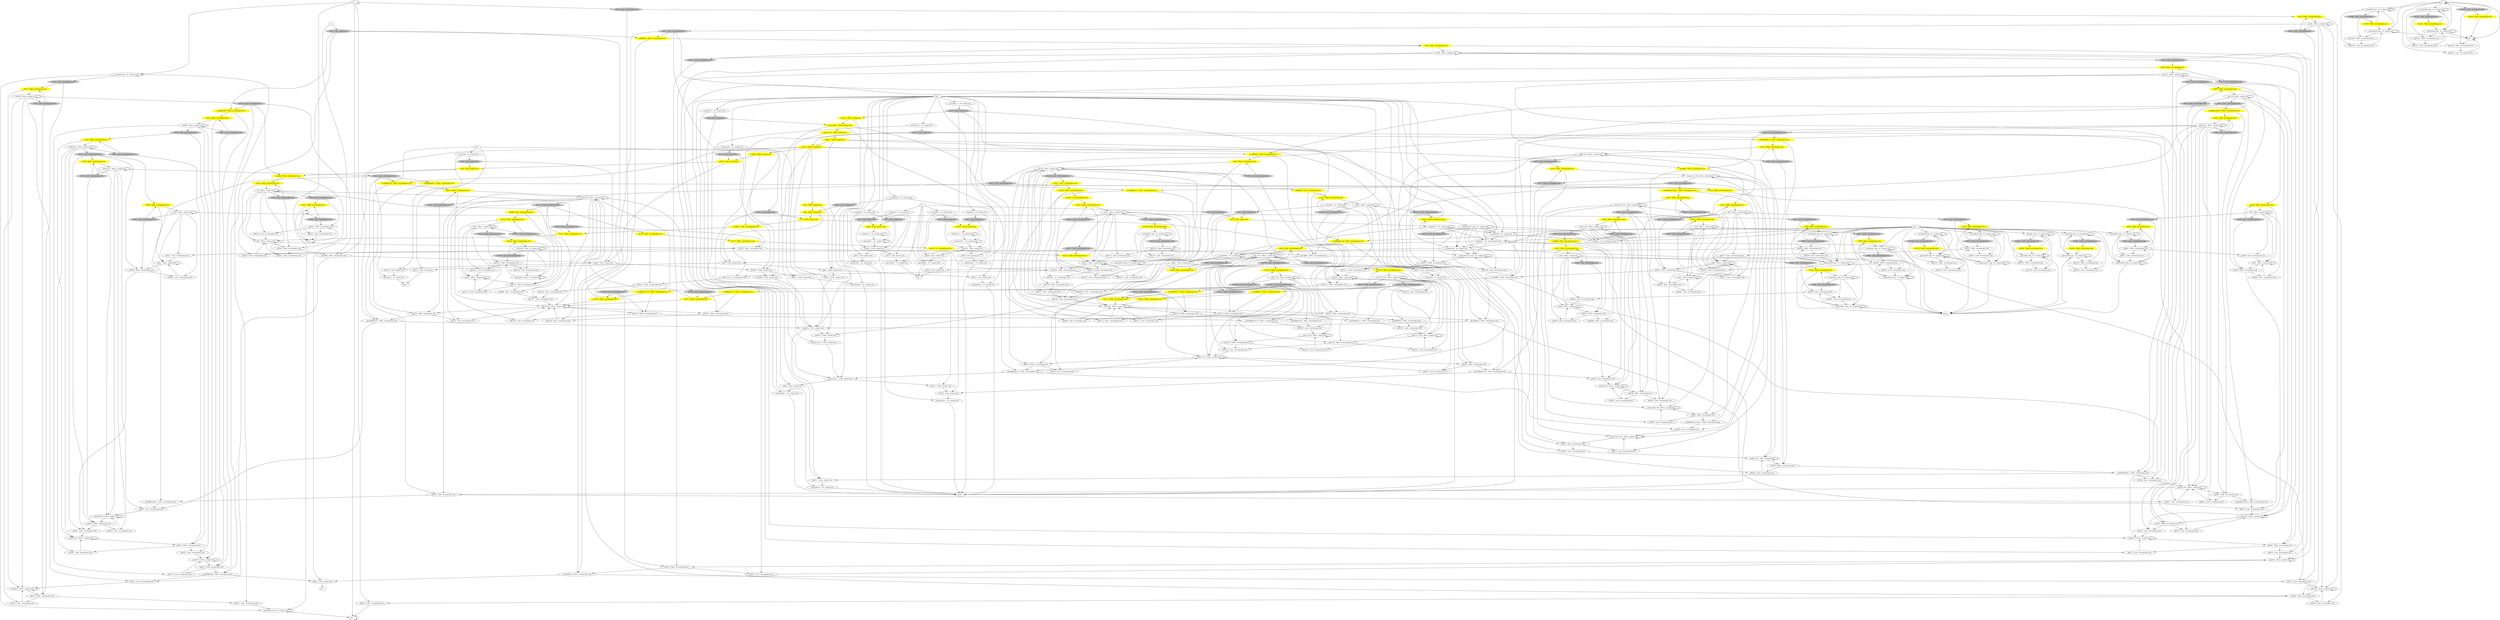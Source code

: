 digraph G {
	subgraph Forward {
		"arrayidx23.i : 34 : project.exit" -> "$%11 : Load : project.exit" 
		"mul6.i.i : FMul : project.exit" [color = yellow style=filled];
		"mul6.i.i : FMul : project.exit" -> "m1diffediv.i : FMul : invertproject.exit" 
		"mul6.i.i : FMul : project.exit" -> "m1diffediv19.i : FMul : invertproject.exit" 
		"mul6.i.i : FMul : project.exit" -> "mul28.i : FMul : project.exit" 
		"mul6.i.i : FMul : project.exit" -> "mul.i : FMul : project.exit" 
		"mul.i : FMul : project.exit" [color = yellow style=filled];
		"mul.i : FMul : project.exit" -> "add.i : FAdd : project.exit" 
		"arrayidx24.i : 34 : project.exit" -> "$%12 : Load : project.exit" 
		"add.i : FAdd : project.exit" [color = yellow style=filled];
		"add.i : FAdd : project.exit" -> "sub : FSub : project.exit" 
		"mul28.i : FMul : project.exit" [color = yellow style=filled];
		"mul28.i : FMul : project.exit" -> "add30.i : FAdd : project.exit" 
		"arrayidx29.i : 34 : project.exit" -> "$%13 : Load : project.exit" 
		"add30.i : FAdd : project.exit" [color = yellow style=filled];
		"add30.i : FAdd : project.exit" -> "sub5 : FSub : project.exit" 
		"arrayidx17.i'ipg : 34 : project.exit" -> "arrayidx17.i'ipg : 34 : project.exit" 
		"arrayidx17.i'ipg : 34 : project.exit" -> "$%124 : Load : invertproject.exit" 
		"arrayidx15.i'ipg : 34 : project.exit" -> "arrayidx15.i'ipg : 34 : project.exit" 
		"arrayidx15.i'ipg : 34 : project.exit" -> "$%135 : Load : invertproject.exit" 
		"sub : FSub : project.exit" [color = yellow style=filled];
		"sub : FSub : project.exit" -> "m1diffe1 : FMul : invertproject.exit" 
		"m0diffesub : FMul : invertproject.exit" [color = yellow style=filled];
		"m0diffesub : FMul : invertproject.exit" -> "$%33 : FAdd : invertproject.exit" 
		"m1diffe1 : FMul : invertproject.exit" [color = yellow style=filled];
		"m1diffe1 : FMul : invertproject.exit" -> "$%35 : FAdd : invertproject.exit" 
		"arrayidx4 : 34 : project.exit" -> "$%16 : Load : project.exit" 
		"sub5 : FSub : project.exit" [color = yellow style=filled];
		"sub5 : FSub : project.exit" -> "m1diffe : FMul : invertproject.exit" 
		"m0diffesub5 : FMul : invertproject.exit" [color = yellow style=filled];
		"m0diffesub5 : FMul : invertproject.exit" -> "$%22 : FAdd : invertproject.exit" 
		"arrayidx29.i'ipg : 34 : project.exit" -> "$%48 : Load : invertproject.exit" 
		"arrayidx29.i'ipg : 34 : project.exit" -> "arrayidx29.i'ipg : 34 : project.exit" 
		"m1diffe : FMul : invertproject.exit" [color = yellow style=filled];
		"m1diffe : FMul : invertproject.exit" -> "$%24 : FAdd : invertproject.exit" 
		"$%17 : Load : invertproject.exit" [color = gray style=filled];
		"$%17 : Load : invertproject.exit" -> "$%19 : FAdd : invertproject.exit" 
		"cam : " -> "arrayidx.i : 34 : project.exit" 
		"cam : " -> "<badref> : 56 : invertproject.exit" 
		"cam : " -> "_augmented : 56 : project.exit" 
		"cam : " -> "arrayidx29.i : 34 : project.exit" 
		"cam : " -> "arrayidx24.i : 34 : project.exit" 
		"cam : " -> "arrayidx23.i : 34 : project.exit" 
		"cam : " -> "arrayidx1.i.i : 34 : project.exit" 
		"cam : " -> "arrayidx21.i : 34 : project.exit" 
		"cam : " -> "arrayidx9.i : 34 : project.exit" 
		"cam : " -> "arrayidx5.i : 34 : project.exit" 
		"cam' : " -> "<badref> : 56 : invertproject.exit" 
		"cam' : " -> "_augmented : 56 : project.exit" 
		"cam' : " -> "arrayidx.i'ipg : 34 : project.exit" 
		"cam' : " -> "arrayidx5.i'ipg : 34 : project.exit" 
		"cam' : " -> "arrayidx9.i'ipg : 34 : project.exit" 
		"cam' : " -> "arrayidx21.i'ipg : 34 : project.exit" 
		"cam' : " -> "arrayidx1.i.i'ipg : 34 : project.exit" 
		"cam' : " -> "arrayidx23.i'ipg : 34 : project.exit" 
		"cam' : " -> "arrayidx24.i'ipg : 34 : project.exit" 
		"cam' : " -> "arrayidx29.i'ipg : 34 : project.exit" 
		"X : " -> "arrayidx8.i : 34 : project.exit" 
		"X : " -> "arrayidx4.i : 34 : project.exit" 
		"X : " -> "$%0 : Load : project.exit" 
		"X' : " -> "X' : " 
		"X' : " -> "$%183 : Load : invertproject.exit" 
		"X' : " -> "arrayidx4.i'ipg : 34 : project.exit" 
		"X' : " -> "arrayidx8.i'ipg : 34 : project.exit" 
		"w : " -> "$%14 : Load : project.exit" 
		"w' : " -> "w' : " 
		"w' : " -> "$%40 : Load : invertproject.exit" 
		"feat : " -> "arrayidx4 : 34 : project.exit" 
		"feat : " -> "$%15 : Load : project.exit" 
		"err' : " -> "$%28 : Load : invertproject.exit" 
		"err' : " -> "arrayidx7'ipg : 34 : project.exit" 
		"err' : " -> "err' : " 
		"sub5'de : Alloca : project.exit" -> "sub5'de : Alloca : project.exit" 
		"sub5'de : Alloca : project.exit" -> "$%25 : Load : invertproject.exit" 
		"sub5'de : Alloca : project.exit" -> "$%21 : Load : invertproject.exit" 
		"$%3 : Load : project.exit" [color = gray style=filled];
		"$%3 : Load : project.exit" -> "sub6.i : FSub : project.exit" 
		"$%4 : Load : project.exit" [color = gray style=filled];
		"$%4 : Load : project.exit" -> "sub10.i : FSub : project.exit" 
		"$%2 : Load : project.exit" [color = gray style=filled];
		"$%2 : Load : project.exit" -> "sub6.i : FSub : project.exit" 
		"$%9 : Load : project.exit" [color = gray style=filled];
		"$%9 : Load : project.exit" -> "reass.add.i.i : FAdd : project.exit" 
		"$%5 : Load : project.exit" [color = gray style=filled];
		"$%5 : Load : project.exit" -> "sub10.i : FSub : project.exit" 
		"$%11 : Load : project.exit" [color = gray style=filled];
		"$%11 : Load : project.exit" -> "m0diffeadd4.i.i : FMul : invertproject.exit" 
		"$%11 : Load : project.exit" -> "mul6.i.i : FMul : project.exit" 
		"$%13 : Load : project.exit" [color = gray style=filled];
		"$%13 : Load : project.exit" -> "add30.i : FAdd : project.exit" 
		"$%10 : Load : project.exit" [color = gray style=filled];
		"$%10 : Load : project.exit" -> "m1diffeadd.i.i.i8 : FMul : invertproject.exit" 
		"$%10 : Load : project.exit" -> "mul3.i.i : FMul : project.exit" 
		"arrayidx4.i : 34 : project.exit" -> "$%2 : Load : project.exit" 
		"arrayidx5.i : 34 : project.exit" -> "$%3 : Load : project.exit" 
		"sub6.i : FSub : project.exit" [color = yellow style=filled];
		"sub6.i : FSub : project.exit" -> "arrayidx7.i : 34 : project.exit" 
		"arrayidx7.i : 34 : project.exit" -> "arrayidx7.i : 34 : project.exit" 
		"arrayidx8.i : 34 : project.exit" -> "$%4 : Load : project.exit" 
		"arrayidx9.i : 34 : project.exit" -> "$%5 : Load : project.exit" 
		"sub10.i : FSub : project.exit" [color = yellow style=filled];
		"sub10.i : FSub : project.exit" -> "arrayidx11.i : 34 : project.exit" 
		"$%18 : Load : invertproject.exit" [color = gray style=filled];
		"$%18 : Load : invertproject.exit" -> "$%19 : FAdd : invertproject.exit" 
		"arrayidx7'ipg : 34 : project.exit" -> "$%17 : Load : invertproject.exit" 
		"arrayidx7'ipg : 34 : project.exit" -> "arrayidx7'ipg : 34 : project.exit" 
		"arraydecay13.i'ipg : 34 : project.exit" -> "<badref> : 56 : invertproject.exit" 
		"arraydecay13.i'ipg : 34 : project.exit" -> "_augmented : 56 : project.exit" 
		"arraydecay13.i'ipg : 34 : project.exit" -> "arraydecay13.i'ipg : 34 : project.exit" 
		"arraydecay13.i'ipg : 34 : project.exit" -> "$%138 : Load : invertproject.exit" 
		"$%69 : Load : invertproject.exit" [color = gray style=filled];
		"$%69 : Load : invertproject.exit" -> "$%70 : FAdd : invertproject.exit" 
		"$%70 : FAdd : invertproject.exit" [color = yellow style=filled];
		"$%70 : FAdd : invertproject.exit" -> "add4.i.i'de : Alloca : project.exit" 
		"'de6 : Alloca : project.exit" -> "'de6 : Alloca : project.exit" 
		"'de6 : Alloca : project.exit" -> "$%73 : Load : invertproject.exit" 
		"'de6 : Alloca : project.exit" -> "$%71 : Load : invertproject.exit" 
		"$%71 : Load : invertproject.exit" [color = gray style=filled];
		"$%71 : Load : invertproject.exit" -> "$%72 : FAdd : invertproject.exit" 
		"$%72 : FAdd : invertproject.exit" [color = yellow style=filled];
		"$%72 : FAdd : invertproject.exit" -> "'de6 : Alloca : project.exit" 
		"$%73 : Load : invertproject.exit" [color = gray style=filled];
		"$%73 : Load : invertproject.exit" -> "$%75 : FAdd : invertproject.exit" 
		"arrayidx23.i'ipg : 34 : project.exit" -> "$%74 : Load : invertproject.exit" 
		"arrayidx23.i'ipg : 34 : project.exit" -> "arrayidx23.i'ipg : 34 : project.exit" 
		"$%74 : Load : invertproject.exit" [color = gray style=filled];
		"$%74 : Load : invertproject.exit" -> "$%75 : FAdd : invertproject.exit" 
		"$%75 : FAdd : invertproject.exit" [color = yellow style=filled];
		"$%75 : FAdd : invertproject.exit" -> "arrayidx23.i'ipg : 34 : project.exit" 
		"$%76 : Load : invertproject.exit" [color = gray style=filled];
		"$%76 : Load : invertproject.exit" -> "$%78 : FAdd : invertproject.exit" 
		"reass.mul.i.i'de : Alloca : project.exit" -> "reass.mul.i.i'de : Alloca : project.exit" 
		"reass.mul.i.i'de : Alloca : project.exit" -> "$%79 : Load : invertproject.exit" 
		"reass.mul.i.i'de : Alloca : project.exit" -> "$%77 : Load : invertproject.exit" 
		"$%77 : Load : invertproject.exit" [color = gray style=filled];
		"$%77 : Load : invertproject.exit" -> "$%78 : FAdd : invertproject.exit" 
		"$%78 : FAdd : invertproject.exit" [color = yellow style=filled];
		"$%78 : FAdd : invertproject.exit" -> "reass.mul.i.i'de : Alloca : project.exit" 
		"$%79 : Load : invertproject.exit" [color = gray style=filled];
		"$%79 : Load : invertproject.exit" -> "m0differeass.add.i.i : FMul : invertproject.exit" 
		"$%79 : Load : invertproject.exit" -> "m1diffeadd.i.i.i : FMul : invertproject.exit" 
		"m0differeass.add.i.i : FMul : invertproject.exit" [color = yellow style=filled];
		"m0differeass.add.i.i : FMul : invertproject.exit" -> "$%81 : FAdd : invertproject.exit" 
		"m1diffeadd.i.i.i : FMul : invertproject.exit" [color = yellow style=filled];
		"m1diffeadd.i.i.i : FMul : invertproject.exit" -> "$%83 : FAdd : invertproject.exit" 
		"reass.add.i.i'de : Alloca : project.exit" -> "reass.add.i.i'de : Alloca : project.exit" 
		"reass.add.i.i'de : Alloca : project.exit" -> "$%84 : Load : invertproject.exit" 
		"reass.add.i.i'de : Alloca : project.exit" -> "$%80 : Load : invertproject.exit" 
		"$%80 : Load : invertproject.exit" [color = gray style=filled];
		"$%80 : Load : invertproject.exit" -> "$%81 : FAdd : invertproject.exit" 
		"$%12 : Load : project.exit" [color = gray style=filled];
		"$%12 : Load : project.exit" -> "add.i : FAdd : project.exit" 
		"arrayidx11.i : 34 : project.exit" -> "arrayidx11.i : 34 : project.exit" 
		"mul6'de : Alloca : project.exit" -> "mul6'de : Alloca : project.exit" 
		"mul6'de : Alloca : project.exit" -> "$%20 : Load : invertproject.exit" 
		"mul6'de : Alloca : project.exit" -> "$%18 : Load : invertproject.exit" 
		"arrayidx21.i : 34 : project.exit" -> "$%9 : Load : project.exit" 
		"arrayidx1.i.i : 34 : project.exit" -> "$%10 : Load : project.exit" 
		"mul3.i.i : FMul : project.exit" [color = yellow style=filled];
		"mul3.i.i : FMul : project.exit" -> "reass.add.i.i : FAdd : project.exit" 
		"reass.add.i.i : FAdd : project.exit" [color = yellow style=filled];
		"reass.add.i.i : FAdd : project.exit" -> "m1diffeadd.i.i.i : FMul : invertproject.exit" 
		"reass.add.i.i : FAdd : project.exit" -> "reass.mul.i.i : FMul : project.exit" 
		"reass.mul.i.i : FMul : project.exit" [color = yellow style=filled];
		"reass.mul.i.i : FMul : project.exit" -> "add4.i.i : FAdd : project.exit" 
		"add4.i.i : FAdd : project.exit" [color = yellow style=filled];
		"add4.i.i : FAdd : project.exit" -> "mul6.i.i : FMul : project.exit" 
		"add4.i.i : FAdd : project.exit" -> "m1diffe5 : FMul : invertproject.exit" 
		"$%15 : Load : project.exit" [color = gray style=filled];
		"$%15 : Load : project.exit" -> "sub : FSub : project.exit" 
		"$%14 : Load : project.exit" [color = gray style=filled];
		"$%14 : Load : project.exit" -> "m0diffesub : FMul : invertproject.exit" 
		"$%14 : Load : project.exit" -> "m0diffesub5 : FMul : invertproject.exit" 
		"$%103 : Load : invertproject.exit" [color = gray style=filled];
		"$%103 : Load : invertproject.exit" -> "$%104 : FAdd : invertproject.exit" 
		"$%104 : FAdd : invertproject.exit" [color = yellow style=filled];
		"$%104 : FAdd : invertproject.exit" -> "mul.i.i.i'de : Alloca : project.exit" 
		"$%105 : Load : invertproject.exit" [color = gray style=filled];
		"$%105 : Load : invertproject.exit" -> "m1diffediv19.i10 : FMul : invertproject.exit" 
		"$%105 : Load : invertproject.exit" -> "m0diffediv19.i : FMul : invertproject.exit" 
		"m0diffediv19.i : FMul : invertproject.exit" [color = yellow style=filled];
		"m0diffediv19.i : FMul : invertproject.exit" -> "$%107 : FAdd : invertproject.exit" 
		"m1diffediv19.i10 : FMul : invertproject.exit" [color = yellow style=filled];
		"m1diffediv19.i10 : FMul : invertproject.exit" -> "$%109 : FAdd : invertproject.exit" 
		"$%106 : Load : invertproject.exit" [color = gray style=filled];
		"$%106 : Load : invertproject.exit" -> "$%107 : FAdd : invertproject.exit" 
		"$%107 : FAdd : invertproject.exit" [color = yellow style=filled];
		"$%107 : FAdd : invertproject.exit" -> "div19.i'de : Alloca : project.exit" 
		"$%121 : Load : invertproject.exit" [color = gray style=filled];
		"$%121 : Load : invertproject.exit" -> "$%122 : FAdd : invertproject.exit" 
		"$%0 : Load : project.exit" [color = gray style=filled];
		"$%0 : Load : project.exit" -> "sub.i : FSub : project.exit" 
		"$%1 : Load : project.exit" [color = gray style=filled];
		"$%1 : Load : project.exit" -> "sub.i : FSub : project.exit" 
		"$%16 : Load : project.exit" [color = gray style=filled];
		"$%16 : Load : project.exit" -> "sub5 : FSub : project.exit" 
		"arrayidx.i : 34 : project.exit" -> "$%1 : Load : project.exit" 
		"arrayidx3.i : 34 : project.exit" -> "arrayidx3.i : 34 : project.exit" 
		"arrayidx3.i : 34 : project.exit" -> "<badref> : 56 : invertproject.exit" 
		"arrayidx3.i : 34 : project.exit" -> "_augmented : 56 : project.exit" 
		"$%20 : Load : invertproject.exit" [color = gray style=filled];
		"$%20 : Load : invertproject.exit" -> "m0diffesub5 : FMul : invertproject.exit" 
		"$%20 : Load : invertproject.exit" -> "m1diffe : FMul : invertproject.exit" 
		"sub.i : FSub : project.exit" [color = yellow style=filled];
		"sub.i : FSub : project.exit" -> "arrayidx3.i : 34 : project.exit" 
		"$%19 : FAdd : invertproject.exit" [color = yellow style=filled];
		"$%19 : FAdd : invertproject.exit" -> "mul6'de : Alloca : project.exit" 
		"$%21 : Load : invertproject.exit" [color = gray style=filled];
		"$%21 : Load : invertproject.exit" -> "$%22 : FAdd : invertproject.exit" 
		"$%22 : FAdd : invertproject.exit" [color = yellow style=filled];
		"$%22 : FAdd : invertproject.exit" -> "sub5'de : Alloca : project.exit" 
		"'de : Alloca : project.exit" -> "$%39 : Load : invertproject.exit" 
		"'de : Alloca : project.exit" -> "$%34 : Load : invertproject.exit" 
		"'de : Alloca : project.exit" -> "$%23 : Load : invertproject.exit" 
		"'de : Alloca : project.exit" -> "'de : Alloca : project.exit" 
		"$%23 : Load : invertproject.exit" [color = gray style=filled];
		"$%23 : Load : invertproject.exit" -> "$%24 : FAdd : invertproject.exit" 
		"$%24 : FAdd : invertproject.exit" [color = yellow style=filled];
		"$%24 : FAdd : invertproject.exit" -> "'de : Alloca : project.exit" 
		"$%25 : Load : invertproject.exit" [color = gray style=filled];
		"$%25 : Load : invertproject.exit" -> "$%27 : FAdd : invertproject.exit" 
		"add30.i'de : Alloca : project.exit" -> "add30.i'de : Alloca : project.exit" 
		"add30.i'de : Alloca : project.exit" -> "$%42 : Load : invertproject.exit" 
		"add30.i'de : Alloca : project.exit" -> "$%26 : Load : invertproject.exit" 
		"$%26 : Load : invertproject.exit" [color = gray style=filled];
		"$%26 : Load : invertproject.exit" -> "$%27 : FAdd : invertproject.exit" 
		"$%27 : FAdd : invertproject.exit" [color = yellow style=filled];
		"$%27 : FAdd : invertproject.exit" -> "add30.i'de : Alloca : project.exit" 
		"$%28 : Load : invertproject.exit" [color = gray style=filled];
		"$%28 : Load : invertproject.exit" -> "$%30 : FAdd : invertproject.exit" 
		"mul'de : Alloca : project.exit" -> "mul'de : Alloca : project.exit" 
		"mul'de : Alloca : project.exit" -> "$%31 : Load : invertproject.exit" 
		"mul'de : Alloca : project.exit" -> "$%29 : Load : invertproject.exit" 
		"$%29 : Load : invertproject.exit" [color = gray style=filled];
		"$%29 : Load : invertproject.exit" -> "$%30 : FAdd : invertproject.exit" 
		"$%30 : FAdd : invertproject.exit" [color = yellow style=filled];
		"$%30 : FAdd : invertproject.exit" -> "mul'de : Alloca : project.exit" 
		"$%31 : Load : invertproject.exit" [color = gray style=filled];
		"$%31 : Load : invertproject.exit" -> "m0diffesub : FMul : invertproject.exit" 
		"$%31 : Load : invertproject.exit" -> "m1diffe1 : FMul : invertproject.exit" 
		"sub'de : Alloca : project.exit" -> "sub'de : Alloca : project.exit" 
		"sub'de : Alloca : project.exit" -> "$%36 : Load : invertproject.exit" 
		"sub'de : Alloca : project.exit" -> "$%32 : Load : invertproject.exit" 
		"$%32 : Load : invertproject.exit" [color = gray style=filled];
		"$%32 : Load : invertproject.exit" -> "$%33 : FAdd : invertproject.exit" 
		"$%33 : FAdd : invertproject.exit" [color = yellow style=filled];
		"$%33 : FAdd : invertproject.exit" -> "sub'de : Alloca : project.exit" 
		"$%34 : Load : invertproject.exit" [color = gray style=filled];
		"$%34 : Load : invertproject.exit" -> "$%35 : FAdd : invertproject.exit" 
		"$%35 : FAdd : invertproject.exit" [color = yellow style=filled];
		"$%35 : FAdd : invertproject.exit" -> "'de : Alloca : project.exit" 
		"$%36 : Load : invertproject.exit" [color = gray style=filled];
		"$%36 : Load : invertproject.exit" -> "$%38 : FAdd : invertproject.exit" 
		"add.i'de : Alloca : project.exit" -> "add.i'de : Alloca : project.exit" 
		"add.i'de : Alloca : project.exit" -> "$%55 : Load : invertproject.exit" 
		"add.i'de : Alloca : project.exit" -> "$%37 : Load : invertproject.exit" 
		"$%37 : Load : invertproject.exit" [color = gray style=filled];
		"$%37 : Load : invertproject.exit" -> "$%38 : FAdd : invertproject.exit" 
		"$%38 : FAdd : invertproject.exit" [color = yellow style=filled];
		"$%38 : FAdd : invertproject.exit" -> "add.i'de : Alloca : project.exit" 
		"$%39 : Load : invertproject.exit" [color = gray style=filled];
		"$%39 : Load : invertproject.exit" -> "$%41 : FAdd : invertproject.exit" 
		"$%40 : Load : invertproject.exit" [color = gray style=filled];
		"$%40 : Load : invertproject.exit" -> "$%41 : FAdd : invertproject.exit" 
		"$%41 : FAdd : invertproject.exit" [color = yellow style=filled];
		"$%41 : FAdd : invertproject.exit" -> "w' : " 
		"$%42 : Load : invertproject.exit" [color = gray style=filled];
		"$%42 : Load : invertproject.exit" -> "$%46 : FAdd : invertproject.exit" 
		"$%42 : Load : invertproject.exit" -> "$%44 : FAdd : invertproject.exit" 
		"mul28.i'de : Alloca : project.exit" -> "mul28.i'de : Alloca : project.exit" 
		"mul28.i'de : Alloca : project.exit" -> "$%50 : Load : invertproject.exit" 
		"mul28.i'de : Alloca : project.exit" -> "$%43 : Load : invertproject.exit" 
		"$%43 : Load : invertproject.exit" [color = gray style=filled];
		"$%43 : Load : invertproject.exit" -> "$%44 : FAdd : invertproject.exit" 
		"$%44 : FAdd : invertproject.exit" [color = yellow style=filled];
		"$%44 : FAdd : invertproject.exit" -> "mul28.i'de : Alloca : project.exit" 
		"'de2 : Alloca : project.exit" -> "'de2 : Alloca : project.exit" 
		"'de2 : Alloca : project.exit" -> "$%47 : Load : invertproject.exit" 
		"'de2 : Alloca : project.exit" -> "$%45 : Load : invertproject.exit" 
		"$%45 : Load : invertproject.exit" [color = gray style=filled];
		"$%45 : Load : invertproject.exit" -> "$%46 : FAdd : invertproject.exit" 
		"$%46 : FAdd : invertproject.exit" [color = yellow style=filled];
		"$%46 : FAdd : invertproject.exit" -> "'de2 : Alloca : project.exit" 
		"$%47 : Load : invertproject.exit" [color = gray style=filled];
		"$%47 : Load : invertproject.exit" -> "$%49 : FAdd : invertproject.exit" 
		"$%48 : Load : invertproject.exit" [color = gray style=filled];
		"$%48 : Load : invertproject.exit" -> "$%49 : FAdd : invertproject.exit" 
		"$%49 : FAdd : invertproject.exit" [color = yellow style=filled];
		"$%49 : FAdd : invertproject.exit" -> "arrayidx29.i'ipg : 34 : project.exit" 
		"$%50 : Load : invertproject.exit" [color = gray style=filled];
		"$%50 : Load : invertproject.exit" -> "m0diffemul6.i.i : FMul : invertproject.exit" 
		"$%50 : Load : invertproject.exit" -> "m1diffediv19.i : FMul : invertproject.exit" 
		"m0diffemul6.i.i : FMul : invertproject.exit" [color = yellow style=filled];
		"m0diffemul6.i.i : FMul : invertproject.exit" -> "$%52 : FAdd : invertproject.exit" 
		"m1diffediv19.i : FMul : invertproject.exit" [color = yellow style=filled];
		"m1diffediv19.i : FMul : invertproject.exit" -> "$%54 : FAdd : invertproject.exit" 
		"mul6.i.i'de : Alloca : project.exit" -> "mul6.i.i'de : Alloca : project.exit" 
		"mul6.i.i'de : Alloca : project.exit" -> "$%68 : Load : invertproject.exit" 
		"mul6.i.i'de : Alloca : project.exit" -> "$%64 : Load : invertproject.exit" 
		"mul6.i.i'de : Alloca : project.exit" -> "$%51 : Load : invertproject.exit" 
		"$%51 : Load : invertproject.exit" [color = gray style=filled];
		"$%51 : Load : invertproject.exit" -> "$%52 : FAdd : invertproject.exit" 
		"$%52 : FAdd : invertproject.exit" [color = yellow style=filled];
		"$%52 : FAdd : invertproject.exit" -> "mul6.i.i'de : Alloca : project.exit" 
		"div19.i'de : Alloca : project.exit" -> "$%115 : Load : invertproject.exit" 
		"div19.i'de : Alloca : project.exit" -> "$%108 : Load : invertproject.exit" 
		"div19.i'de : Alloca : project.exit" -> "$%106 : Load : invertproject.exit" 
		"div19.i'de : Alloca : project.exit" -> "$%53 : Load : invertproject.exit" 
		"div19.i'de : Alloca : project.exit" -> "div19.i'de : Alloca : project.exit" 
		"$%53 : Load : invertproject.exit" [color = gray style=filled];
		"$%53 : Load : invertproject.exit" -> "$%54 : FAdd : invertproject.exit" 
		"$%54 : FAdd : invertproject.exit" [color = yellow style=filled];
		"$%54 : FAdd : invertproject.exit" -> "div19.i'de : Alloca : project.exit" 
		"$%55 : Load : invertproject.exit" [color = gray style=filled];
		"$%55 : Load : invertproject.exit" -> "$%59 : FAdd : invertproject.exit" 
		"$%55 : Load : invertproject.exit" -> "$%57 : FAdd : invertproject.exit" 
		"mul.i'de : Alloca : project.exit" -> "mul.i'de : Alloca : project.exit" 
		"mul.i'de : Alloca : project.exit" -> "$%63 : Load : invertproject.exit" 
		"mul.i'de : Alloca : project.exit" -> "$%56 : Load : invertproject.exit" 
		"$%56 : Load : invertproject.exit" [color = gray style=filled];
		"$%56 : Load : invertproject.exit" -> "$%57 : FAdd : invertproject.exit" 
		"$%57 : FAdd : invertproject.exit" [color = yellow style=filled];
		"$%57 : FAdd : invertproject.exit" -> "mul.i'de : Alloca : project.exit" 
		"'de3 : Alloca : project.exit" -> "'de3 : Alloca : project.exit" 
		"'de3 : Alloca : project.exit" -> "$%60 : Load : invertproject.exit" 
		"'de3 : Alloca : project.exit" -> "$%58 : Load : invertproject.exit" 
		"$%58 : Load : invertproject.exit" [color = gray style=filled];
		"$%58 : Load : invertproject.exit" -> "$%59 : FAdd : invertproject.exit" 
		"$%59 : FAdd : invertproject.exit" [color = yellow style=filled];
		"$%59 : FAdd : invertproject.exit" -> "'de3 : Alloca : project.exit" 
		"$%60 : Load : invertproject.exit" [color = gray style=filled];
		"$%60 : Load : invertproject.exit" -> "$%62 : FAdd : invertproject.exit" 
		"$%61 : Load : invertproject.exit" [color = gray style=filled];
		"$%61 : Load : invertproject.exit" -> "$%62 : FAdd : invertproject.exit" 
		"$%62 : FAdd : invertproject.exit" [color = yellow style=filled];
		"$%62 : FAdd : invertproject.exit" -> "arrayidx24.i'ipg : 34 : project.exit" 
		"$%63 : Load : invertproject.exit" [color = gray style=filled];
		"$%63 : Load : invertproject.exit" -> "m0diffemul6.i.i4 : FMul : invertproject.exit" 
		"$%63 : Load : invertproject.exit" -> "m1diffediv.i : FMul : invertproject.exit" 
		"m0diffemul6.i.i4 : FMul : invertproject.exit" [color = yellow style=filled];
		"m0diffemul6.i.i4 : FMul : invertproject.exit" -> "$%65 : FAdd : invertproject.exit" 
		"m1diffediv.i : FMul : invertproject.exit" [color = yellow style=filled];
		"m1diffediv.i : FMul : invertproject.exit" -> "$%67 : FAdd : invertproject.exit" 
		"$%64 : Load : invertproject.exit" [color = gray style=filled];
		"$%64 : Load : invertproject.exit" -> "$%65 : FAdd : invertproject.exit" 
		"$%65 : FAdd : invertproject.exit" [color = yellow style=filled];
		"$%65 : FAdd : invertproject.exit" -> "mul6.i.i'de : Alloca : project.exit" 
		"div.i'de : Alloca : project.exit" -> "$%126 : Load : invertproject.exit" 
		"div.i'de : Alloca : project.exit" -> "$%113 : Load : invertproject.exit" 
		"div.i'de : Alloca : project.exit" -> "$%111 : Load : invertproject.exit" 
		"div.i'de : Alloca : project.exit" -> "$%66 : Load : invertproject.exit" 
		"div.i'de : Alloca : project.exit" -> "div.i'de : Alloca : project.exit" 
		"$%66 : Load : invertproject.exit" [color = gray style=filled];
		"$%66 : Load : invertproject.exit" -> "$%67 : FAdd : invertproject.exit" 
		"$%67 : FAdd : invertproject.exit" [color = yellow style=filled];
		"$%67 : FAdd : invertproject.exit" -> "div.i'de : Alloca : project.exit" 
		"$%68 : Load : invertproject.exit" [color = gray style=filled];
		"$%68 : Load : invertproject.exit" -> "m0diffeadd4.i.i : FMul : invertproject.exit" 
		"$%68 : Load : invertproject.exit" -> "m1diffe5 : FMul : invertproject.exit" 
		"m0diffeadd4.i.i : FMul : invertproject.exit" [color = yellow style=filled];
		"m0diffeadd4.i.i : FMul : invertproject.exit" -> "$%70 : FAdd : invertproject.exit" 
		"m1diffe5 : FMul : invertproject.exit" [color = yellow style=filled];
		"m1diffe5 : FMul : invertproject.exit" -> "$%72 : FAdd : invertproject.exit" 
		"add4.i.i'de : Alloca : project.exit" -> "add4.i.i'de : Alloca : project.exit" 
		"add4.i.i'de : Alloca : project.exit" -> "$%76 : Load : invertproject.exit" 
		"add4.i.i'de : Alloca : project.exit" -> "$%69 : Load : invertproject.exit" 
		"$%81 : FAdd : invertproject.exit" [color = yellow style=filled];
		"$%81 : FAdd : invertproject.exit" -> "reass.add.i.i'de : Alloca : project.exit" 
		"add.i.i.i'de : Alloca : project.exit" -> "add.i.i.i'de : Alloca : project.exit" 
		"add.i.i.i'de : Alloca : project.exit" -> "$%100 : Load : invertproject.exit" 
		"add.i.i.i'de : Alloca : project.exit" -> "$%92 : Load : invertproject.exit" 
		"add.i.i.i'de : Alloca : project.exit" -> "$%82 : Load : invertproject.exit" 
		"$%82 : Load : invertproject.exit" [color = gray style=filled];
		"$%82 : Load : invertproject.exit" -> "$%83 : FAdd : invertproject.exit" 
		"$%83 : FAdd : invertproject.exit" [color = yellow style=filled];
		"$%83 : FAdd : invertproject.exit" -> "add.i.i.i'de : Alloca : project.exit" 
		"$%84 : Load : invertproject.exit" [color = gray style=filled];
		"$%84 : Load : invertproject.exit" -> "$%88 : FAdd : invertproject.exit" 
		"$%84 : Load : invertproject.exit" -> "$%86 : FAdd : invertproject.exit" 
		"mul3.i.i'de : Alloca : project.exit" -> "mul3.i.i'de : Alloca : project.exit" 
		"mul3.i.i'de : Alloca : project.exit" -> "$%89 : Load : invertproject.exit" 
		"mul3.i.i'de : Alloca : project.exit" -> "$%85 : Load : invertproject.exit" 
		"$%85 : Load : invertproject.exit" [color = gray style=filled];
		"$%85 : Load : invertproject.exit" -> "$%86 : FAdd : invertproject.exit" 
		"$%86 : FAdd : invertproject.exit" [color = yellow style=filled];
		"$%86 : FAdd : invertproject.exit" -> "mul3.i.i'de : Alloca : project.exit" 
		"'de7 : Alloca : project.exit" -> "'de7 : Alloca : project.exit" 
		"'de7 : Alloca : project.exit" -> "$%97 : Load : invertproject.exit" 
		"'de7 : Alloca : project.exit" -> "$%87 : Load : invertproject.exit" 
		"$%87 : Load : invertproject.exit" [color = gray style=filled];
		"$%87 : Load : invertproject.exit" -> "$%88 : FAdd : invertproject.exit" 
		"$%88 : FAdd : invertproject.exit" [color = yellow style=filled];
		"$%88 : FAdd : invertproject.exit" -> "'de7 : Alloca : project.exit" 
		"$%89 : Load : invertproject.exit" [color = gray style=filled];
		"$%89 : Load : invertproject.exit" -> "m1diffeadd.i.i.i8 : FMul : invertproject.exit" 
		"$%89 : Load : invertproject.exit" -> "m0diffe : FMul : invertproject.exit" 
		"m0diffe : FMul : invertproject.exit" [color = yellow style=filled];
		"m0diffe : FMul : invertproject.exit" -> "$%91 : FAdd : invertproject.exit" 
		"m1diffeadd.i.i.i8 : FMul : invertproject.exit" [color = yellow style=filled];
		"m1diffeadd.i.i.i8 : FMul : invertproject.exit" -> "$%93 : FAdd : invertproject.exit" 
		"'de9 : Alloca : project.exit" -> "'de9 : Alloca : project.exit" 
		"'de9 : Alloca : project.exit" -> "$%94 : Load : invertproject.exit" 
		"'de9 : Alloca : project.exit" -> "$%90 : Load : invertproject.exit" 
		"$%90 : Load : invertproject.exit" [color = gray style=filled];
		"$%90 : Load : invertproject.exit" -> "$%91 : FAdd : invertproject.exit" 
		"$%91 : FAdd : invertproject.exit" [color = yellow style=filled];
		"$%91 : FAdd : invertproject.exit" -> "'de9 : Alloca : project.exit" 
		"$%92 : Load : invertproject.exit" [color = gray style=filled];
		"$%92 : Load : invertproject.exit" -> "$%93 : FAdd : invertproject.exit" 
		"$%93 : FAdd : invertproject.exit" [color = yellow style=filled];
		"$%93 : FAdd : invertproject.exit" -> "add.i.i.i'de : Alloca : project.exit" 
		"$%94 : Load : invertproject.exit" [color = gray style=filled];
		"$%94 : Load : invertproject.exit" -> "$%96 : FAdd : invertproject.exit" 
		"arrayidx1.i.i'ipg : 34 : project.exit" -> "$%95 : Load : invertproject.exit" 
		"arrayidx1.i.i'ipg : 34 : project.exit" -> "arrayidx1.i.i'ipg : 34 : project.exit" 
		"$%95 : Load : invertproject.exit" [color = gray style=filled];
		"$%95 : Load : invertproject.exit" -> "$%96 : FAdd : invertproject.exit" 
		"$%96 : FAdd : invertproject.exit" [color = yellow style=filled];
		"$%96 : FAdd : invertproject.exit" -> "arrayidx1.i.i'ipg : 34 : project.exit" 
		"$%97 : Load : invertproject.exit" [color = gray style=filled];
		"$%97 : Load : invertproject.exit" -> "$%99 : FAdd : invertproject.exit" 
		"arrayidx24.i'ipg : 34 : project.exit" -> "$%61 : Load : invertproject.exit" 
		"arrayidx24.i'ipg : 34 : project.exit" -> "arrayidx24.i'ipg : 34 : project.exit" 
		"$%98 : Load : invertproject.exit" [color = gray style=filled];
		"$%98 : Load : invertproject.exit" -> "$%99 : FAdd : invertproject.exit" 
		"$%99 : FAdd : invertproject.exit" [color = yellow style=filled];
		"$%99 : FAdd : invertproject.exit" -> "arrayidx21.i'ipg : 34 : project.exit" 
		"$%100 : Load : invertproject.exit" [color = gray style=filled];
		"$%100 : Load : invertproject.exit" -> "$%104 : FAdd : invertproject.exit" 
		"$%100 : Load : invertproject.exit" -> "$%102 : FAdd : invertproject.exit" 
		"mul.i.i.i11'de : Alloca : project.exit" -> "mul.i.i.i11'de : Alloca : project.exit" 
		"mul.i.i.i11'de : Alloca : project.exit" -> "$%110 : Load : invertproject.exit" 
		"mul.i.i.i11'de : Alloca : project.exit" -> "$%101 : Load : invertproject.exit" 
		"$%101 : Load : invertproject.exit" [color = gray style=filled];
		"$%101 : Load : invertproject.exit" -> "$%102 : FAdd : invertproject.exit" 
		"$%102 : FAdd : invertproject.exit" [color = yellow style=filled];
		"$%102 : FAdd : invertproject.exit" -> "mul.i.i.i11'de : Alloca : project.exit" 
		"mul.i.i.i'de : Alloca : project.exit" -> "mul.i.i.i'de : Alloca : project.exit" 
		"mul.i.i.i'de : Alloca : project.exit" -> "$%105 : Load : invertproject.exit" 
		"mul.i.i.i'de : Alloca : project.exit" -> "$%103 : Load : invertproject.exit" 
		"$%108 : Load : invertproject.exit" [color = gray style=filled];
		"$%108 : Load : invertproject.exit" -> "$%109 : FAdd : invertproject.exit" 
		"$%109 : FAdd : invertproject.exit" [color = yellow style=filled];
		"$%109 : FAdd : invertproject.exit" -> "div19.i'de : Alloca : project.exit" 
		"$%110 : Load : invertproject.exit" [color = gray style=filled];
		"$%110 : Load : invertproject.exit" -> "m1diffediv.i11 : FMul : invertproject.exit" 
		"$%110 : Load : invertproject.exit" -> "m0diffediv.i : FMul : invertproject.exit" 
		"m0diffediv.i : FMul : invertproject.exit" [color = yellow style=filled];
		"m0diffediv.i : FMul : invertproject.exit" -> "$%112 : FAdd : invertproject.exit" 
		"m1diffediv.i11 : FMul : invertproject.exit" [color = yellow style=filled];
		"m1diffediv.i11 : FMul : invertproject.exit" -> "$%114 : FAdd : invertproject.exit" 
		"$%111 : Load : invertproject.exit" [color = gray style=filled];
		"$%111 : Load : invertproject.exit" -> "$%112 : FAdd : invertproject.exit" 
		"$%112 : FAdd : invertproject.exit" [color = yellow style=filled];
		"$%112 : FAdd : invertproject.exit" -> "div.i'de : Alloca : project.exit" 
		"$%113 : Load : invertproject.exit" [color = gray style=filled];
		"$%113 : Load : invertproject.exit" -> "$%114 : FAdd : invertproject.exit" 
		"$%114 : FAdd : invertproject.exit" [color = yellow style=filled];
		"$%114 : FAdd : invertproject.exit" -> "div.i'de : Alloca : project.exit" 
		"$%115 : Load : invertproject.exit" [color = gray style=filled];
		"$%115 : Load : invertproject.exit" -> "$%116 : FDiv : invertproject.exit" 
		"$%115 : Load : invertproject.exit" -> "d0diffe : FDiv : invertproject.exit" 
		"d0diffe : FDiv : invertproject.exit" [color = yellow style=filled];
		"d0diffe : FDiv : invertproject.exit" -> "$%120 : FAdd : invertproject.exit" 
		"$%116 : FDiv : invertproject.exit" [color = yellow style=filled];
		"$%116 : FDiv : invertproject.exit" -> "$%117 : FMul : invertproject.exit" 
		"$%117 : FMul : invertproject.exit" [color = yellow style=filled];
		"$%117 : FMul : invertproject.exit" -> "$%118 : 12 : invertproject.exit" 
		"$%118 : 12 : invertproject.exit" [color = yellow style=filled];
		"$%118 : 12 : invertproject.exit" -> "$%122 : FAdd : invertproject.exit" 
		"'de12 : Alloca : project.exit" -> "'de12 : Alloca : project.exit" 
		"'de12 : Alloca : project.exit" -> "$%123 : Load : invertproject.exit" 
		"'de12 : Alloca : project.exit" -> "$%119 : Load : invertproject.exit" 
		"$%119 : Load : invertproject.exit" [color = gray style=filled];
		"$%119 : Load : invertproject.exit" -> "$%120 : FAdd : invertproject.exit" 
		"$%120 : FAdd : invertproject.exit" [color = yellow style=filled];
		"$%120 : FAdd : invertproject.exit" -> "'de12 : Alloca : project.exit" 
		"'de13 : Alloca : project.exit" -> "'de13 : Alloca : project.exit" 
		"'de13 : Alloca : project.exit" -> "$%134 : Load : invertproject.exit" 
		"'de13 : Alloca : project.exit" -> "$%132 : Load : invertproject.exit" 
		"'de13 : Alloca : project.exit" -> "$%121 : Load : invertproject.exit" 
		"arrayidx21.i'ipg : 34 : project.exit" -> "$%98 : Load : invertproject.exit" 
		"arrayidx21.i'ipg : 34 : project.exit" -> "arrayidx21.i'ipg : 34 : project.exit" 
		"$%122 : FAdd : invertproject.exit" [color = yellow style=filled];
		"$%122 : FAdd : invertproject.exit" -> "'de13 : Alloca : project.exit" 
		"$%123 : Load : invertproject.exit" [color = gray style=filled];
		"$%123 : Load : invertproject.exit" -> "$%125 : FAdd : invertproject.exit" 
		"$%124 : Load : invertproject.exit" [color = gray style=filled];
		"$%124 : Load : invertproject.exit" -> "$%125 : FAdd : invertproject.exit" 
		"$%125 : FAdd : invertproject.exit" [color = yellow style=filled];
		"$%125 : FAdd : invertproject.exit" -> "arrayidx17.i'ipg : 34 : project.exit" 
		"$%126 : Load : invertproject.exit" [color = gray style=filled];
		"$%126 : Load : invertproject.exit" -> "$%127 : FDiv : invertproject.exit" 
		"$%126 : Load : invertproject.exit" -> "d0diffe14 : FDiv : invertproject.exit" 
		"d0diffe14 : FDiv : invertproject.exit" [color = yellow style=filled];
		"d0diffe14 : FDiv : invertproject.exit" -> "$%131 : FAdd : invertproject.exit" 
		"$%127 : FDiv : invertproject.exit" [color = yellow style=filled];
		"$%127 : FDiv : invertproject.exit" -> "$%128 : FMul : invertproject.exit" 
		"$%128 : FMul : invertproject.exit" [color = yellow style=filled];
		"$%128 : FMul : invertproject.exit" -> "$%129 : 12 : invertproject.exit" 
		"$%129 : 12 : invertproject.exit" [color = yellow style=filled];
		"$%129 : 12 : invertproject.exit" -> "$%133 : FAdd : invertproject.exit" 
		"'de15 : Alloca : project.exit" -> "'de15 : Alloca : project.exit" 
		"'de15 : Alloca : project.exit" -> "$%137 : Load : invertproject.exit" 
		"'de15 : Alloca : project.exit" -> "$%130 : Load : invertproject.exit" 
		"$%130 : Load : invertproject.exit" [color = gray style=filled];
		"$%130 : Load : invertproject.exit" -> "$%131 : FAdd : invertproject.exit" 
		"$%131 : FAdd : invertproject.exit" [color = yellow style=filled];
		"$%131 : FAdd : invertproject.exit" -> "'de15 : Alloca : project.exit" 
		"$%132 : Load : invertproject.exit" [color = gray style=filled];
		"$%132 : Load : invertproject.exit" -> "$%133 : FAdd : invertproject.exit" 
		"$%133 : FAdd : invertproject.exit" [color = yellow style=filled];
		"$%133 : FAdd : invertproject.exit" -> "'de13 : Alloca : project.exit" 
		"$%134 : Load : invertproject.exit" [color = gray style=filled];
		"$%134 : Load : invertproject.exit" -> "$%136 : FAdd : invertproject.exit" 
		"$%135 : Load : invertproject.exit" [color = gray style=filled];
		"$%135 : Load : invertproject.exit" -> "$%136 : FAdd : invertproject.exit" 
		"$%136 : FAdd : invertproject.exit" [color = yellow style=filled];
		"$%136 : FAdd : invertproject.exit" -> "arrayidx15.i'ipg : 34 : project.exit" 
		"$%137 : Load : invertproject.exit" [color = gray style=filled];
		"$%137 : Load : invertproject.exit" -> "$%139 : FAdd : invertproject.exit" 
		"$%138 : Load : invertproject.exit" [color = gray style=filled];
		"$%138 : Load : invertproject.exit" -> "$%139 : FAdd : invertproject.exit" 
		"$%139 : FAdd : invertproject.exit" [color = yellow style=filled];
		"$%139 : FAdd : invertproject.exit" -> "arraydecay13.i'ipg : 34 : project.exit" 
		"arrayidx5.i'ipg : 34 : project.exit" -> "$%165 : Load : invertproject.exit" 
		"arrayidx5.i'ipg : 34 : project.exit" -> "arrayidx5.i'ipg : 34 : project.exit" 
		"$%166 : FAdd : invertproject.exit" [color = yellow style=filled];
		"$%166 : FAdd : invertproject.exit" -> "arrayidx5.i'ipg : 34 : project.exit" 
		"$%154 : FAdd : invertproject.exit" [color = yellow style=filled];
		"$%154 : FAdd : invertproject.exit" -> "arrayidx8.i'ipg : 34 : project.exit" 
		"$%151 : FAdd : invertproject.exit" [color = yellow style=filled];
		"$%151 : FAdd : invertproject.exit" -> "arrayidx9.i'ipg : 34 : project.exit" 
		"arrayidx9.i'ipg : 34 : project.exit" -> "$%150 : Load : invertproject.exit" 
		"arrayidx9.i'ipg : 34 : project.exit" -> "arrayidx9.i'ipg : 34 : project.exit" 
		"arrayidx.i'ipg : 34 : project.exit" -> "$%180 : Load : invertproject.exit" 
		"arrayidx.i'ipg : 34 : project.exit" -> "arrayidx.i'ipg : 34 : project.exit" 
		"$%181 : FAdd : invertproject.exit" [color = yellow style=filled];
		"$%181 : FAdd : invertproject.exit" -> "arrayidx.i'ipg : 34 : project.exit" 
		"arrayidx4.i'ipg : 34 : project.exit" -> "$%168 : Load : invertproject.exit" 
		"arrayidx4.i'ipg : 34 : project.exit" -> "arrayidx4.i'ipg : 34 : project.exit" 
		"$%169 : FAdd : invertproject.exit" [color = yellow style=filled];
		"$%169 : FAdd : invertproject.exit" -> "arrayidx4.i'ipg : 34 : project.exit" 
		"$%183 : Load : invertproject.exit" [color = gray style=filled];
		"$%183 : Load : invertproject.exit" -> "$%184 : FAdd : invertproject.exit" 
		"$%184 : FAdd : invertproject.exit" [color = yellow style=filled];
		"$%184 : FAdd : invertproject.exit" -> "X' : " 
		"$%165 : Load : invertproject.exit" [color = gray style=filled];
		"$%165 : Load : invertproject.exit" -> "$%166 : FAdd : invertproject.exit" 
		"$%150 : Load : invertproject.exit" [color = gray style=filled];
		"$%150 : Load : invertproject.exit" -> "$%151 : FAdd : invertproject.exit" 
		"_augmented : 56 : project.exit" -> "<badref> : 56 : invertproject.exit" 
		"arrayidx8.i'ipg : 34 : project.exit" -> "$%153 : Load : invertproject.exit" 
		"arrayidx8.i'ipg : 34 : project.exit" -> "arrayidx8.i'ipg : 34 : project.exit" 
		"$%180 : Load : invertproject.exit" [color = gray style=filled];
		"$%180 : Load : invertproject.exit" -> "$%181 : FAdd : invertproject.exit" 
		"$%153 : Load : invertproject.exit" [color = gray style=filled];
		"$%153 : Load : invertproject.exit" -> "$%154 : FAdd : invertproject.exit" 
		"$%168 : Load : invertproject.exit" [color = gray style=filled];
		"$%168 : Load : invertproject.exit" -> "$%169 : FAdd : invertproject.exit" 
	}
	subgraph Reverse {
		"garrayidx23.i : 34 : project.exit" -> "gcam : "
		"cam : " -> "garrayidx23.i : 34 : project.exit"
		"gmul6.i.i : FMul : project.exit" -> "g$%11 : Load : project.exit"
		"$%11 : Load : project.exit" -> "gmul6.i.i : FMul : project.exit"
		"gmul6.i.i : FMul : project.exit" -> "gadd4.i.i : FAdd : project.exit"
		"add4.i.i : FAdd : project.exit" -> "gmul6.i.i : FMul : project.exit"
		"gmul.i : FMul : project.exit" -> "gmul6.i.i : FMul : project.exit"
		"mul6.i.i : FMul : project.exit" -> "gmul.i : FMul : project.exit"
		"garrayidx24.i : 34 : project.exit" -> "gcam : "
		"cam : " -> "garrayidx24.i : 34 : project.exit"
		"gadd.i : FAdd : project.exit" -> "g$%12 : Load : project.exit"
		"$%12 : Load : project.exit" -> "gadd.i : FAdd : project.exit"
		"gadd.i : FAdd : project.exit" -> "gmul.i : FMul : project.exit"
		"mul.i : FMul : project.exit" -> "gadd.i : FAdd : project.exit"
		"gmul28.i : FMul : project.exit" -> "gmul6.i.i : FMul : project.exit"
		"mul6.i.i : FMul : project.exit" -> "gmul28.i : FMul : project.exit"
		"garrayidx29.i : 34 : project.exit" -> "gcam : "
		"cam : " -> "garrayidx29.i : 34 : project.exit"
		"gadd30.i : FAdd : project.exit" -> "g$%13 : Load : project.exit"
		"$%13 : Load : project.exit" -> "gadd30.i : FAdd : project.exit"
		"gadd30.i : FAdd : project.exit" -> "gmul28.i : FMul : project.exit"
		"mul28.i : FMul : project.exit" -> "gadd30.i : FAdd : project.exit"
		"garrayidx17.i'ipg : 34 : project.exit" -> "g$%125 : FAdd : invertproject.exit"
		"$%125 : FAdd : invertproject.exit" -> "garrayidx17.i'ipg : 34 : project.exit"
		"garrayidx17.i'ipg : 34 : project.exit" -> "garrayidx17.i'ipg : 34 : project.exit"
		"arrayidx17.i'ipg : 34 : project.exit" -> "garrayidx17.i'ipg : 34 : project.exit"
		"garrayidx15.i'ipg : 34 : project.exit" -> "g$%136 : FAdd : invertproject.exit"
		"$%136 : FAdd : invertproject.exit" -> "garrayidx15.i'ipg : 34 : project.exit"
		"garrayidx15.i'ipg : 34 : project.exit" -> "garrayidx15.i'ipg : 34 : project.exit"
		"arrayidx15.i'ipg : 34 : project.exit" -> "garrayidx15.i'ipg : 34 : project.exit"
		"gsub : FSub : project.exit" -> "gadd.i : FAdd : project.exit"
		"add.i : FAdd : project.exit" -> "gsub : FSub : project.exit"
		"gsub : FSub : project.exit" -> "g$%15 : Load : project.exit"
		"$%15 : Load : project.exit" -> "gsub : FSub : project.exit"
		"gm0diffesub : FMul : invertproject.exit" -> "g$%14 : Load : project.exit"
		"$%14 : Load : project.exit" -> "gm0diffesub : FMul : invertproject.exit"
		"gm0diffesub : FMul : invertproject.exit" -> "g$%31 : Load : invertproject.exit"
		"$%31 : Load : invertproject.exit" -> "gm0diffesub : FMul : invertproject.exit"
		"gm1diffe1 : FMul : invertproject.exit" -> "gsub : FSub : project.exit"
		"sub : FSub : project.exit" -> "gm1diffe1 : FMul : invertproject.exit"
		"gm1diffe1 : FMul : invertproject.exit" -> "g$%31 : Load : invertproject.exit"
		"$%31 : Load : invertproject.exit" -> "gm1diffe1 : FMul : invertproject.exit"
		"garrayidx4 : 34 : project.exit" -> "gfeat : "
		"feat : " -> "garrayidx4 : 34 : project.exit"
		"gsub5 : FSub : project.exit" -> "g$%16 : Load : project.exit"
		"$%16 : Load : project.exit" -> "gsub5 : FSub : project.exit"
		"gsub5 : FSub : project.exit" -> "gadd30.i : FAdd : project.exit"
		"add30.i : FAdd : project.exit" -> "gsub5 : FSub : project.exit"
		"gm0diffesub5 : FMul : invertproject.exit" -> "g$%14 : Load : project.exit"
		"$%14 : Load : project.exit" -> "gm0diffesub5 : FMul : invertproject.exit"
		"gm0diffesub5 : FMul : invertproject.exit" -> "g$%20 : Load : invertproject.exit"
		"$%20 : Load : invertproject.exit" -> "gm0diffesub5 : FMul : invertproject.exit"
		"garrayidx29.i'ipg : 34 : project.exit" -> "g$%49 : FAdd : invertproject.exit"
		"$%49 : FAdd : invertproject.exit" -> "garrayidx29.i'ipg : 34 : project.exit"
		"garrayidx29.i'ipg : 34 : project.exit" -> "gcam' : "
		"cam' : " -> "garrayidx29.i'ipg : 34 : project.exit"
		"garrayidx29.i'ipg : 34 : project.exit" -> "garrayidx29.i'ipg : 34 : project.exit"
		"arrayidx29.i'ipg : 34 : project.exit" -> "garrayidx29.i'ipg : 34 : project.exit"
		"gm1diffe : FMul : invertproject.exit" -> "gsub5 : FSub : project.exit"
		"sub5 : FSub : project.exit" -> "gm1diffe : FMul : invertproject.exit"
		"gm1diffe : FMul : invertproject.exit" -> "g$%20 : Load : invertproject.exit"
		"$%20 : Load : invertproject.exit" -> "gm1diffe : FMul : invertproject.exit"
		"g$%17 : Load : invertproject.exit" -> "garrayidx7'ipg : 34 : project.exit"
		"arrayidx7'ipg : 34 : project.exit" -> "g$%17 : Load : invertproject.exit"
		"gX' : " -> "g$%184 : FAdd : invertproject.exit"
		"$%184 : FAdd : invertproject.exit" -> "gX' : "
		"gX' : " -> "gX' : "
		"X' : " -> "gX' : "
		"gw' : " -> "g$%41 : FAdd : invertproject.exit"
		"$%41 : FAdd : invertproject.exit" -> "gw' : "
		"gw' : " -> "gw' : "
		"w' : " -> "gw' : "
		"gerr' : " -> "gerr' : "
		"err' : " -> "gerr' : "
		"gsub5'de : Alloca : project.exit" -> "g$%22 : FAdd : invertproject.exit"
		"$%22 : FAdd : invertproject.exit" -> "gsub5'de : Alloca : project.exit"
		"gsub5'de : Alloca : project.exit" -> "gsub5'de : Alloca : project.exit"
		"sub5'de : Alloca : project.exit" -> "gsub5'de : Alloca : project.exit"
		"g$%3 : Load : project.exit" -> "garrayidx5.i : 34 : project.exit"
		"arrayidx5.i : 34 : project.exit" -> "g$%3 : Load : project.exit"
		"g$%4 : Load : project.exit" -> "garrayidx8.i : 34 : project.exit"
		"arrayidx8.i : 34 : project.exit" -> "g$%4 : Load : project.exit"
		"g$%2 : Load : project.exit" -> "garrayidx4.i : 34 : project.exit"
		"arrayidx4.i : 34 : project.exit" -> "g$%2 : Load : project.exit"
		"g$%9 : Load : project.exit" -> "garrayidx21.i : 34 : project.exit"
		"arrayidx21.i : 34 : project.exit" -> "g$%9 : Load : project.exit"
		"g$%5 : Load : project.exit" -> "garrayidx9.i : 34 : project.exit"
		"arrayidx9.i : 34 : project.exit" -> "g$%5 : Load : project.exit"
		"g$%11 : Load : project.exit" -> "garrayidx23.i : 34 : project.exit"
		"arrayidx23.i : 34 : project.exit" -> "g$%11 : Load : project.exit"
		"g$%13 : Load : project.exit" -> "garrayidx29.i : 34 : project.exit"
		"arrayidx29.i : 34 : project.exit" -> "g$%13 : Load : project.exit"
		"g$%10 : Load : project.exit" -> "garrayidx1.i.i : 34 : project.exit"
		"arrayidx1.i.i : 34 : project.exit" -> "g$%10 : Load : project.exit"
		"garrayidx4.i : 34 : project.exit" -> "gX : "
		"X : " -> "garrayidx4.i : 34 : project.exit"
		"garrayidx5.i : 34 : project.exit" -> "gcam : "
		"cam : " -> "garrayidx5.i : 34 : project.exit"
		"gsub6.i : FSub : project.exit" -> "g$%2 : Load : project.exit"
		"$%2 : Load : project.exit" -> "gsub6.i : FSub : project.exit"
		"gsub6.i : FSub : project.exit" -> "g$%3 : Load : project.exit"
		"$%3 : Load : project.exit" -> "gsub6.i : FSub : project.exit"
		"garrayidx7.i : 34 : project.exit" -> "gsub6.i : FSub : project.exit"
		"sub6.i : FSub : project.exit" -> "garrayidx7.i : 34 : project.exit"
		"garrayidx7.i : 34 : project.exit" -> "garrayidx7.i : 34 : project.exit"
		"arrayidx7.i : 34 : project.exit" -> "garrayidx7.i : 34 : project.exit"
		"garrayidx8.i : 34 : project.exit" -> "gX : "
		"X : " -> "garrayidx8.i : 34 : project.exit"
		"garrayidx9.i : 34 : project.exit" -> "gcam : "
		"cam : " -> "garrayidx9.i : 34 : project.exit"
		"gsub10.i : FSub : project.exit" -> "g$%4 : Load : project.exit"
		"$%4 : Load : project.exit" -> "gsub10.i : FSub : project.exit"
		"gsub10.i : FSub : project.exit" -> "g$%5 : Load : project.exit"
		"$%5 : Load : project.exit" -> "gsub10.i : FSub : project.exit"
		"g$%18 : Load : invertproject.exit" -> "gmul6'de : Alloca : project.exit"
		"mul6'de : Alloca : project.exit" -> "g$%18 : Load : invertproject.exit"
		"garrayidx7'ipg : 34 : project.exit" -> "garrayidx7'ipg : 34 : project.exit"
		"arrayidx7'ipg : 34 : project.exit" -> "garrayidx7'ipg : 34 : project.exit"
		"garrayidx7'ipg : 34 : project.exit" -> "gerr' : "
		"err' : " -> "garrayidx7'ipg : 34 : project.exit"
		"garraydecay13.i'ipg : 34 : project.exit" -> "g$%139 : FAdd : invertproject.exit"
		"$%139 : FAdd : invertproject.exit" -> "garraydecay13.i'ipg : 34 : project.exit"
		"garraydecay13.i'ipg : 34 : project.exit" -> "garraydecay13.i'ipg : 34 : project.exit"
		"arraydecay13.i'ipg : 34 : project.exit" -> "garraydecay13.i'ipg : 34 : project.exit"
		"g$%69 : Load : invertproject.exit" -> "gadd4.i.i'de : Alloca : project.exit"
		"add4.i.i'de : Alloca : project.exit" -> "g$%69 : Load : invertproject.exit"
		"g$%70 : FAdd : invertproject.exit" -> "gm0diffeadd4.i.i : FMul : invertproject.exit"
		"m0diffeadd4.i.i : FMul : invertproject.exit" -> "g$%70 : FAdd : invertproject.exit"
		"g$%70 : FAdd : invertproject.exit" -> "g$%69 : Load : invertproject.exit"
		"$%69 : Load : invertproject.exit" -> "g$%70 : FAdd : invertproject.exit"
		"g'de6 : Alloca : project.exit" -> "g$%72 : FAdd : invertproject.exit"
		"$%72 : FAdd : invertproject.exit" -> "g'de6 : Alloca : project.exit"
		"g'de6 : Alloca : project.exit" -> "g'de6 : Alloca : project.exit"
		"'de6 : Alloca : project.exit" -> "g'de6 : Alloca : project.exit"
		"g$%71 : Load : invertproject.exit" -> "g'de6 : Alloca : project.exit"
		"'de6 : Alloca : project.exit" -> "g$%71 : Load : invertproject.exit"
		"g$%72 : FAdd : invertproject.exit" -> "gm1diffe5 : FMul : invertproject.exit"
		"m1diffe5 : FMul : invertproject.exit" -> "g$%72 : FAdd : invertproject.exit"
		"g$%72 : FAdd : invertproject.exit" -> "g$%71 : Load : invertproject.exit"
		"$%71 : Load : invertproject.exit" -> "g$%72 : FAdd : invertproject.exit"
		"g$%73 : Load : invertproject.exit" -> "g'de6 : Alloca : project.exit"
		"'de6 : Alloca : project.exit" -> "g$%73 : Load : invertproject.exit"
		"garrayidx23.i'ipg : 34 : project.exit" -> "g$%75 : FAdd : invertproject.exit"
		"$%75 : FAdd : invertproject.exit" -> "garrayidx23.i'ipg : 34 : project.exit"
		"garrayidx23.i'ipg : 34 : project.exit" -> "gcam' : "
		"cam' : " -> "garrayidx23.i'ipg : 34 : project.exit"
		"garrayidx23.i'ipg : 34 : project.exit" -> "garrayidx23.i'ipg : 34 : project.exit"
		"arrayidx23.i'ipg : 34 : project.exit" -> "garrayidx23.i'ipg : 34 : project.exit"
		"g$%74 : Load : invertproject.exit" -> "garrayidx23.i'ipg : 34 : project.exit"
		"arrayidx23.i'ipg : 34 : project.exit" -> "g$%74 : Load : invertproject.exit"
		"g$%75 : FAdd : invertproject.exit" -> "g$%74 : Load : invertproject.exit"
		"$%74 : Load : invertproject.exit" -> "g$%75 : FAdd : invertproject.exit"
		"g$%75 : FAdd : invertproject.exit" -> "g$%73 : Load : invertproject.exit"
		"$%73 : Load : invertproject.exit" -> "g$%75 : FAdd : invertproject.exit"
		"g$%76 : Load : invertproject.exit" -> "gadd4.i.i'de : Alloca : project.exit"
		"add4.i.i'de : Alloca : project.exit" -> "g$%76 : Load : invertproject.exit"
		"greass.mul.i.i'de : Alloca : project.exit" -> "g$%78 : FAdd : invertproject.exit"
		"$%78 : FAdd : invertproject.exit" -> "greass.mul.i.i'de : Alloca : project.exit"
		"greass.mul.i.i'de : Alloca : project.exit" -> "greass.mul.i.i'de : Alloca : project.exit"
		"reass.mul.i.i'de : Alloca : project.exit" -> "greass.mul.i.i'de : Alloca : project.exit"
		"g$%77 : Load : invertproject.exit" -> "greass.mul.i.i'de : Alloca : project.exit"
		"reass.mul.i.i'de : Alloca : project.exit" -> "g$%77 : Load : invertproject.exit"
		"g$%78 : FAdd : invertproject.exit" -> "g$%77 : Load : invertproject.exit"
		"$%77 : Load : invertproject.exit" -> "g$%78 : FAdd : invertproject.exit"
		"g$%78 : FAdd : invertproject.exit" -> "g$%76 : Load : invertproject.exit"
		"$%76 : Load : invertproject.exit" -> "g$%78 : FAdd : invertproject.exit"
		"g$%79 : Load : invertproject.exit" -> "greass.mul.i.i'de : Alloca : project.exit"
		"reass.mul.i.i'de : Alloca : project.exit" -> "g$%79 : Load : invertproject.exit"
		"gm0differeass.add.i.i : FMul : invertproject.exit" -> "g$%79 : Load : invertproject.exit"
		"$%79 : Load : invertproject.exit" -> "gm0differeass.add.i.i : FMul : invertproject.exit"
		"gm1diffeadd.i.i.i : FMul : invertproject.exit" -> "greass.add.i.i : FAdd : project.exit"
		"reass.add.i.i : FAdd : project.exit" -> "gm1diffeadd.i.i.i : FMul : invertproject.exit"
		"gm1diffeadd.i.i.i : FMul : invertproject.exit" -> "g$%79 : Load : invertproject.exit"
		"$%79 : Load : invertproject.exit" -> "gm1diffeadd.i.i.i : FMul : invertproject.exit"
		"greass.add.i.i'de : Alloca : project.exit" -> "g$%81 : FAdd : invertproject.exit"
		"$%81 : FAdd : invertproject.exit" -> "greass.add.i.i'de : Alloca : project.exit"
		"greass.add.i.i'de : Alloca : project.exit" -> "greass.add.i.i'de : Alloca : project.exit"
		"reass.add.i.i'de : Alloca : project.exit" -> "greass.add.i.i'de : Alloca : project.exit"
		"g$%80 : Load : invertproject.exit" -> "greass.add.i.i'de : Alloca : project.exit"
		"reass.add.i.i'de : Alloca : project.exit" -> "g$%80 : Load : invertproject.exit"
		"g$%12 : Load : project.exit" -> "garrayidx24.i : 34 : project.exit"
		"arrayidx24.i : 34 : project.exit" -> "g$%12 : Load : project.exit"
		"garrayidx11.i : 34 : project.exit" -> "gsub10.i : FSub : project.exit"
		"sub10.i : FSub : project.exit" -> "garrayidx11.i : 34 : project.exit"
		"garrayidx11.i : 34 : project.exit" -> "garrayidx11.i : 34 : project.exit"
		"arrayidx11.i : 34 : project.exit" -> "garrayidx11.i : 34 : project.exit"
		"gmul6'de : Alloca : project.exit" -> "g$%19 : FAdd : invertproject.exit"
		"$%19 : FAdd : invertproject.exit" -> "gmul6'de : Alloca : project.exit"
		"gmul6'de : Alloca : project.exit" -> "gmul6'de : Alloca : project.exit"
		"mul6'de : Alloca : project.exit" -> "gmul6'de : Alloca : project.exit"
		"garrayidx21.i : 34 : project.exit" -> "gcam : "
		"cam : " -> "garrayidx21.i : 34 : project.exit"
		"garrayidx1.i.i : 34 : project.exit" -> "gcam : "
		"cam : " -> "garrayidx1.i.i : 34 : project.exit"
		"gmul3.i.i : FMul : project.exit" -> "g$%10 : Load : project.exit"
		"$%10 : Load : project.exit" -> "gmul3.i.i : FMul : project.exit"
		"greass.add.i.i : FAdd : project.exit" -> "gmul3.i.i : FMul : project.exit"
		"mul3.i.i : FMul : project.exit" -> "greass.add.i.i : FAdd : project.exit"
		"greass.add.i.i : FAdd : project.exit" -> "g$%9 : Load : project.exit"
		"$%9 : Load : project.exit" -> "greass.add.i.i : FAdd : project.exit"
		"greass.mul.i.i : FMul : project.exit" -> "greass.add.i.i : FAdd : project.exit"
		"reass.add.i.i : FAdd : project.exit" -> "greass.mul.i.i : FMul : project.exit"
		"gadd4.i.i : FAdd : project.exit" -> "greass.mul.i.i : FMul : project.exit"
		"reass.mul.i.i : FMul : project.exit" -> "gadd4.i.i : FAdd : project.exit"
		"g$%15 : Load : project.exit" -> "gfeat : "
		"feat : " -> "g$%15 : Load : project.exit"
		"g$%14 : Load : project.exit" -> "gw : "
		"w : " -> "g$%14 : Load : project.exit"
		"g$%103 : Load : invertproject.exit" -> "gmul.i.i.i'de : Alloca : project.exit"
		"mul.i.i.i'de : Alloca : project.exit" -> "g$%103 : Load : invertproject.exit"
		"g$%104 : FAdd : invertproject.exit" -> "g$%103 : Load : invertproject.exit"
		"$%103 : Load : invertproject.exit" -> "g$%104 : FAdd : invertproject.exit"
		"g$%104 : FAdd : invertproject.exit" -> "g$%100 : Load : invertproject.exit"
		"$%100 : Load : invertproject.exit" -> "g$%104 : FAdd : invertproject.exit"
		"g$%105 : Load : invertproject.exit" -> "gmul.i.i.i'de : Alloca : project.exit"
		"mul.i.i.i'de : Alloca : project.exit" -> "g$%105 : Load : invertproject.exit"
		"gm0diffediv19.i : FMul : invertproject.exit" -> "g$%105 : Load : invertproject.exit"
		"$%105 : Load : invertproject.exit" -> "gm0diffediv19.i : FMul : invertproject.exit"
		"gm1diffediv19.i10 : FMul : invertproject.exit" -> "g$%105 : Load : invertproject.exit"
		"$%105 : Load : invertproject.exit" -> "gm1diffediv19.i10 : FMul : invertproject.exit"
		"g$%106 : Load : invertproject.exit" -> "gdiv19.i'de : Alloca : project.exit"
		"div19.i'de : Alloca : project.exit" -> "g$%106 : Load : invertproject.exit"
		"g$%107 : FAdd : invertproject.exit" -> "g$%106 : Load : invertproject.exit"
		"$%106 : Load : invertproject.exit" -> "g$%107 : FAdd : invertproject.exit"
		"g$%107 : FAdd : invertproject.exit" -> "gm0diffediv19.i : FMul : invertproject.exit"
		"m0diffediv19.i : FMul : invertproject.exit" -> "g$%107 : FAdd : invertproject.exit"
		"g$%121 : Load : invertproject.exit" -> "g'de13 : Alloca : project.exit"
		"'de13 : Alloca : project.exit" -> "g$%121 : Load : invertproject.exit"
		"g$%0 : Load : project.exit" -> "gX : "
		"X : " -> "g$%0 : Load : project.exit"
		"g$%1 : Load : project.exit" -> "garrayidx.i : 34 : project.exit"
		"arrayidx.i : 34 : project.exit" -> "g$%1 : Load : project.exit"
		"g$%16 : Load : project.exit" -> "garrayidx4 : 34 : project.exit"
		"arrayidx4 : 34 : project.exit" -> "g$%16 : Load : project.exit"
		"garrayidx.i : 34 : project.exit" -> "gcam : "
		"cam : " -> "garrayidx.i : 34 : project.exit"
		"garrayidx3.i : 34 : project.exit" -> "gsub.i : FSub : project.exit"
		"sub.i : FSub : project.exit" -> "garrayidx3.i : 34 : project.exit"
		"garrayidx3.i : 34 : project.exit" -> "garrayidx3.i : 34 : project.exit"
		"arrayidx3.i : 34 : project.exit" -> "garrayidx3.i : 34 : project.exit"
		"g$%20 : Load : invertproject.exit" -> "gmul6'de : Alloca : project.exit"
		"mul6'de : Alloca : project.exit" -> "g$%20 : Load : invertproject.exit"
		"gsub.i : FSub : project.exit" -> "g$%1 : Load : project.exit"
		"$%1 : Load : project.exit" -> "gsub.i : FSub : project.exit"
		"gsub.i : FSub : project.exit" -> "g$%0 : Load : project.exit"
		"$%0 : Load : project.exit" -> "gsub.i : FSub : project.exit"
		"g$%19 : FAdd : invertproject.exit" -> "g$%17 : Load : invertproject.exit"
		"$%17 : Load : invertproject.exit" -> "g$%19 : FAdd : invertproject.exit"
		"g$%19 : FAdd : invertproject.exit" -> "g$%18 : Load : invertproject.exit"
		"$%18 : Load : invertproject.exit" -> "g$%19 : FAdd : invertproject.exit"
		"g$%21 : Load : invertproject.exit" -> "gsub5'de : Alloca : project.exit"
		"sub5'de : Alloca : project.exit" -> "g$%21 : Load : invertproject.exit"
		"g$%22 : FAdd : invertproject.exit" -> "gm0diffesub5 : FMul : invertproject.exit"
		"m0diffesub5 : FMul : invertproject.exit" -> "g$%22 : FAdd : invertproject.exit"
		"g$%22 : FAdd : invertproject.exit" -> "g$%21 : Load : invertproject.exit"
		"$%21 : Load : invertproject.exit" -> "g$%22 : FAdd : invertproject.exit"
		"g'de : Alloca : project.exit" -> "g$%35 : FAdd : invertproject.exit"
		"$%35 : FAdd : invertproject.exit" -> "g'de : Alloca : project.exit"
		"g'de : Alloca : project.exit" -> "g$%24 : FAdd : invertproject.exit"
		"$%24 : FAdd : invertproject.exit" -> "g'de : Alloca : project.exit"
		"g'de : Alloca : project.exit" -> "g'de : Alloca : project.exit"
		"'de : Alloca : project.exit" -> "g'de : Alloca : project.exit"
		"g$%23 : Load : invertproject.exit" -> "g'de : Alloca : project.exit"
		"'de : Alloca : project.exit" -> "g$%23 : Load : invertproject.exit"
		"g$%24 : FAdd : invertproject.exit" -> "g$%23 : Load : invertproject.exit"
		"$%23 : Load : invertproject.exit" -> "g$%24 : FAdd : invertproject.exit"
		"g$%24 : FAdd : invertproject.exit" -> "gm1diffe : FMul : invertproject.exit"
		"m1diffe : FMul : invertproject.exit" -> "g$%24 : FAdd : invertproject.exit"
		"g$%25 : Load : invertproject.exit" -> "gsub5'de : Alloca : project.exit"
		"sub5'de : Alloca : project.exit" -> "g$%25 : Load : invertproject.exit"
		"gadd30.i'de : Alloca : project.exit" -> "g$%27 : FAdd : invertproject.exit"
		"$%27 : FAdd : invertproject.exit" -> "gadd30.i'de : Alloca : project.exit"
		"gadd30.i'de : Alloca : project.exit" -> "gadd30.i'de : Alloca : project.exit"
		"add30.i'de : Alloca : project.exit" -> "gadd30.i'de : Alloca : project.exit"
		"g$%26 : Load : invertproject.exit" -> "gadd30.i'de : Alloca : project.exit"
		"add30.i'de : Alloca : project.exit" -> "g$%26 : Load : invertproject.exit"
		"g$%27 : FAdd : invertproject.exit" -> "g$%26 : Load : invertproject.exit"
		"$%26 : Load : invertproject.exit" -> "g$%27 : FAdd : invertproject.exit"
		"g$%27 : FAdd : invertproject.exit" -> "g$%25 : Load : invertproject.exit"
		"$%25 : Load : invertproject.exit" -> "g$%27 : FAdd : invertproject.exit"
		"g$%28 : Load : invertproject.exit" -> "gerr' : "
		"err' : " -> "g$%28 : Load : invertproject.exit"
		"gmul'de : Alloca : project.exit" -> "g$%30 : FAdd : invertproject.exit"
		"$%30 : FAdd : invertproject.exit" -> "gmul'de : Alloca : project.exit"
		"gmul'de : Alloca : project.exit" -> "gmul'de : Alloca : project.exit"
		"mul'de : Alloca : project.exit" -> "gmul'de : Alloca : project.exit"
		"g$%29 : Load : invertproject.exit" -> "gmul'de : Alloca : project.exit"
		"mul'de : Alloca : project.exit" -> "g$%29 : Load : invertproject.exit"
		"g$%30 : FAdd : invertproject.exit" -> "g$%28 : Load : invertproject.exit"
		"$%28 : Load : invertproject.exit" -> "g$%30 : FAdd : invertproject.exit"
		"g$%30 : FAdd : invertproject.exit" -> "g$%29 : Load : invertproject.exit"
		"$%29 : Load : invertproject.exit" -> "g$%30 : FAdd : invertproject.exit"
		"g$%31 : Load : invertproject.exit" -> "gmul'de : Alloca : project.exit"
		"mul'de : Alloca : project.exit" -> "g$%31 : Load : invertproject.exit"
		"gsub'de : Alloca : project.exit" -> "g$%33 : FAdd : invertproject.exit"
		"$%33 : FAdd : invertproject.exit" -> "gsub'de : Alloca : project.exit"
		"gsub'de : Alloca : project.exit" -> "gsub'de : Alloca : project.exit"
		"sub'de : Alloca : project.exit" -> "gsub'de : Alloca : project.exit"
		"g$%32 : Load : invertproject.exit" -> "gsub'de : Alloca : project.exit"
		"sub'de : Alloca : project.exit" -> "g$%32 : Load : invertproject.exit"
		"g$%33 : FAdd : invertproject.exit" -> "gm0diffesub : FMul : invertproject.exit"
		"m0diffesub : FMul : invertproject.exit" -> "g$%33 : FAdd : invertproject.exit"
		"g$%33 : FAdd : invertproject.exit" -> "g$%32 : Load : invertproject.exit"
		"$%32 : Load : invertproject.exit" -> "g$%33 : FAdd : invertproject.exit"
		"g$%34 : Load : invertproject.exit" -> "g'de : Alloca : project.exit"
		"'de : Alloca : project.exit" -> "g$%34 : Load : invertproject.exit"
		"g$%35 : FAdd : invertproject.exit" -> "g$%34 : Load : invertproject.exit"
		"$%34 : Load : invertproject.exit" -> "g$%35 : FAdd : invertproject.exit"
		"g$%35 : FAdd : invertproject.exit" -> "gm1diffe1 : FMul : invertproject.exit"
		"m1diffe1 : FMul : invertproject.exit" -> "g$%35 : FAdd : invertproject.exit"
		"g$%36 : Load : invertproject.exit" -> "gsub'de : Alloca : project.exit"
		"sub'de : Alloca : project.exit" -> "g$%36 : Load : invertproject.exit"
		"gadd.i'de : Alloca : project.exit" -> "g$%38 : FAdd : invertproject.exit"
		"$%38 : FAdd : invertproject.exit" -> "gadd.i'de : Alloca : project.exit"
		"gadd.i'de : Alloca : project.exit" -> "gadd.i'de : Alloca : project.exit"
		"add.i'de : Alloca : project.exit" -> "gadd.i'de : Alloca : project.exit"
		"g$%37 : Load : invertproject.exit" -> "gadd.i'de : Alloca : project.exit"
		"add.i'de : Alloca : project.exit" -> "g$%37 : Load : invertproject.exit"
		"g$%38 : FAdd : invertproject.exit" -> "g$%37 : Load : invertproject.exit"
		"$%37 : Load : invertproject.exit" -> "g$%38 : FAdd : invertproject.exit"
		"g$%38 : FAdd : invertproject.exit" -> "g$%36 : Load : invertproject.exit"
		"$%36 : Load : invertproject.exit" -> "g$%38 : FAdd : invertproject.exit"
		"g$%39 : Load : invertproject.exit" -> "g'de : Alloca : project.exit"
		"'de : Alloca : project.exit" -> "g$%39 : Load : invertproject.exit"
		"g$%40 : Load : invertproject.exit" -> "gw' : "
		"w' : " -> "g$%40 : Load : invertproject.exit"
		"g$%41 : FAdd : invertproject.exit" -> "g$%40 : Load : invertproject.exit"
		"$%40 : Load : invertproject.exit" -> "g$%41 : FAdd : invertproject.exit"
		"g$%41 : FAdd : invertproject.exit" -> "g$%39 : Load : invertproject.exit"
		"$%39 : Load : invertproject.exit" -> "g$%41 : FAdd : invertproject.exit"
		"g$%42 : Load : invertproject.exit" -> "gadd30.i'de : Alloca : project.exit"
		"add30.i'de : Alloca : project.exit" -> "g$%42 : Load : invertproject.exit"
		"gmul28.i'de : Alloca : project.exit" -> "g$%44 : FAdd : invertproject.exit"
		"$%44 : FAdd : invertproject.exit" -> "gmul28.i'de : Alloca : project.exit"
		"gmul28.i'de : Alloca : project.exit" -> "gmul28.i'de : Alloca : project.exit"
		"mul28.i'de : Alloca : project.exit" -> "gmul28.i'de : Alloca : project.exit"
		"g$%43 : Load : invertproject.exit" -> "gmul28.i'de : Alloca : project.exit"
		"mul28.i'de : Alloca : project.exit" -> "g$%43 : Load : invertproject.exit"
		"g$%44 : FAdd : invertproject.exit" -> "g$%42 : Load : invertproject.exit"
		"$%42 : Load : invertproject.exit" -> "g$%44 : FAdd : invertproject.exit"
		"g$%44 : FAdd : invertproject.exit" -> "g$%43 : Load : invertproject.exit"
		"$%43 : Load : invertproject.exit" -> "g$%44 : FAdd : invertproject.exit"
		"g'de2 : Alloca : project.exit" -> "g$%46 : FAdd : invertproject.exit"
		"$%46 : FAdd : invertproject.exit" -> "g'de2 : Alloca : project.exit"
		"g'de2 : Alloca : project.exit" -> "g'de2 : Alloca : project.exit"
		"'de2 : Alloca : project.exit" -> "g'de2 : Alloca : project.exit"
		"g$%45 : Load : invertproject.exit" -> "g'de2 : Alloca : project.exit"
		"'de2 : Alloca : project.exit" -> "g$%45 : Load : invertproject.exit"
		"g$%46 : FAdd : invertproject.exit" -> "g$%42 : Load : invertproject.exit"
		"$%42 : Load : invertproject.exit" -> "g$%46 : FAdd : invertproject.exit"
		"g$%46 : FAdd : invertproject.exit" -> "g$%45 : Load : invertproject.exit"
		"$%45 : Load : invertproject.exit" -> "g$%46 : FAdd : invertproject.exit"
		"g$%47 : Load : invertproject.exit" -> "g'de2 : Alloca : project.exit"
		"'de2 : Alloca : project.exit" -> "g$%47 : Load : invertproject.exit"
		"g$%48 : Load : invertproject.exit" -> "garrayidx29.i'ipg : 34 : project.exit"
		"arrayidx29.i'ipg : 34 : project.exit" -> "g$%48 : Load : invertproject.exit"
		"g$%49 : FAdd : invertproject.exit" -> "g$%48 : Load : invertproject.exit"
		"$%48 : Load : invertproject.exit" -> "g$%49 : FAdd : invertproject.exit"
		"g$%49 : FAdd : invertproject.exit" -> "g$%47 : Load : invertproject.exit"
		"$%47 : Load : invertproject.exit" -> "g$%49 : FAdd : invertproject.exit"
		"g$%50 : Load : invertproject.exit" -> "gmul28.i'de : Alloca : project.exit"
		"mul28.i'de : Alloca : project.exit" -> "g$%50 : Load : invertproject.exit"
		"gm0diffemul6.i.i : FMul : invertproject.exit" -> "g$%50 : Load : invertproject.exit"
		"$%50 : Load : invertproject.exit" -> "gm0diffemul6.i.i : FMul : invertproject.exit"
		"gm1diffediv19.i : FMul : invertproject.exit" -> "gmul6.i.i : FMul : project.exit"
		"mul6.i.i : FMul : project.exit" -> "gm1diffediv19.i : FMul : invertproject.exit"
		"gm1diffediv19.i : FMul : invertproject.exit" -> "g$%50 : Load : invertproject.exit"
		"$%50 : Load : invertproject.exit" -> "gm1diffediv19.i : FMul : invertproject.exit"
		"gmul6.i.i'de : Alloca : project.exit" -> "g$%65 : FAdd : invertproject.exit"
		"$%65 : FAdd : invertproject.exit" -> "gmul6.i.i'de : Alloca : project.exit"
		"gmul6.i.i'de : Alloca : project.exit" -> "g$%52 : FAdd : invertproject.exit"
		"$%52 : FAdd : invertproject.exit" -> "gmul6.i.i'de : Alloca : project.exit"
		"gmul6.i.i'de : Alloca : project.exit" -> "gmul6.i.i'de : Alloca : project.exit"
		"mul6.i.i'de : Alloca : project.exit" -> "gmul6.i.i'de : Alloca : project.exit"
		"g$%51 : Load : invertproject.exit" -> "gmul6.i.i'de : Alloca : project.exit"
		"mul6.i.i'de : Alloca : project.exit" -> "g$%51 : Load : invertproject.exit"
		"g$%52 : FAdd : invertproject.exit" -> "gm0diffemul6.i.i : FMul : invertproject.exit"
		"m0diffemul6.i.i : FMul : invertproject.exit" -> "g$%52 : FAdd : invertproject.exit"
		"g$%52 : FAdd : invertproject.exit" -> "g$%51 : Load : invertproject.exit"
		"$%51 : Load : invertproject.exit" -> "g$%52 : FAdd : invertproject.exit"
		"gdiv19.i'de : Alloca : project.exit" -> "g$%109 : FAdd : invertproject.exit"
		"$%109 : FAdd : invertproject.exit" -> "gdiv19.i'de : Alloca : project.exit"
		"gdiv19.i'de : Alloca : project.exit" -> "g$%107 : FAdd : invertproject.exit"
		"$%107 : FAdd : invertproject.exit" -> "gdiv19.i'de : Alloca : project.exit"
		"gdiv19.i'de : Alloca : project.exit" -> "g$%54 : FAdd : invertproject.exit"
		"$%54 : FAdd : invertproject.exit" -> "gdiv19.i'de : Alloca : project.exit"
		"gdiv19.i'de : Alloca : project.exit" -> "gdiv19.i'de : Alloca : project.exit"
		"div19.i'de : Alloca : project.exit" -> "gdiv19.i'de : Alloca : project.exit"
		"g$%53 : Load : invertproject.exit" -> "gdiv19.i'de : Alloca : project.exit"
		"div19.i'de : Alloca : project.exit" -> "g$%53 : Load : invertproject.exit"
		"g$%54 : FAdd : invertproject.exit" -> "g$%53 : Load : invertproject.exit"
		"$%53 : Load : invertproject.exit" -> "g$%54 : FAdd : invertproject.exit"
		"g$%54 : FAdd : invertproject.exit" -> "gm1diffediv19.i : FMul : invertproject.exit"
		"m1diffediv19.i : FMul : invertproject.exit" -> "g$%54 : FAdd : invertproject.exit"
		"g$%55 : Load : invertproject.exit" -> "gadd.i'de : Alloca : project.exit"
		"add.i'de : Alloca : project.exit" -> "g$%55 : Load : invertproject.exit"
		"gmul.i'de : Alloca : project.exit" -> "g$%57 : FAdd : invertproject.exit"
		"$%57 : FAdd : invertproject.exit" -> "gmul.i'de : Alloca : project.exit"
		"gmul.i'de : Alloca : project.exit" -> "gmul.i'de : Alloca : project.exit"
		"mul.i'de : Alloca : project.exit" -> "gmul.i'de : Alloca : project.exit"
		"g$%56 : Load : invertproject.exit" -> "gmul.i'de : Alloca : project.exit"
		"mul.i'de : Alloca : project.exit" -> "g$%56 : Load : invertproject.exit"
		"g$%57 : FAdd : invertproject.exit" -> "g$%55 : Load : invertproject.exit"
		"$%55 : Load : invertproject.exit" -> "g$%57 : FAdd : invertproject.exit"
		"g$%57 : FAdd : invertproject.exit" -> "g$%56 : Load : invertproject.exit"
		"$%56 : Load : invertproject.exit" -> "g$%57 : FAdd : invertproject.exit"
		"g'de3 : Alloca : project.exit" -> "g$%59 : FAdd : invertproject.exit"
		"$%59 : FAdd : invertproject.exit" -> "g'de3 : Alloca : project.exit"
		"g'de3 : Alloca : project.exit" -> "g'de3 : Alloca : project.exit"
		"'de3 : Alloca : project.exit" -> "g'de3 : Alloca : project.exit"
		"g$%58 : Load : invertproject.exit" -> "g'de3 : Alloca : project.exit"
		"'de3 : Alloca : project.exit" -> "g$%58 : Load : invertproject.exit"
		"g$%59 : FAdd : invertproject.exit" -> "g$%55 : Load : invertproject.exit"
		"$%55 : Load : invertproject.exit" -> "g$%59 : FAdd : invertproject.exit"
		"g$%59 : FAdd : invertproject.exit" -> "g$%58 : Load : invertproject.exit"
		"$%58 : Load : invertproject.exit" -> "g$%59 : FAdd : invertproject.exit"
		"g$%60 : Load : invertproject.exit" -> "g'de3 : Alloca : project.exit"
		"'de3 : Alloca : project.exit" -> "g$%60 : Load : invertproject.exit"
		"g$%61 : Load : invertproject.exit" -> "garrayidx24.i'ipg : 34 : project.exit"
		"arrayidx24.i'ipg : 34 : project.exit" -> "g$%61 : Load : invertproject.exit"
		"g$%62 : FAdd : invertproject.exit" -> "g$%61 : Load : invertproject.exit"
		"$%61 : Load : invertproject.exit" -> "g$%62 : FAdd : invertproject.exit"
		"g$%62 : FAdd : invertproject.exit" -> "g$%60 : Load : invertproject.exit"
		"$%60 : Load : invertproject.exit" -> "g$%62 : FAdd : invertproject.exit"
		"g$%63 : Load : invertproject.exit" -> "gmul.i'de : Alloca : project.exit"
		"mul.i'de : Alloca : project.exit" -> "g$%63 : Load : invertproject.exit"
		"gm0diffemul6.i.i4 : FMul : invertproject.exit" -> "g$%63 : Load : invertproject.exit"
		"$%63 : Load : invertproject.exit" -> "gm0diffemul6.i.i4 : FMul : invertproject.exit"
		"gm1diffediv.i : FMul : invertproject.exit" -> "gmul6.i.i : FMul : project.exit"
		"mul6.i.i : FMul : project.exit" -> "gm1diffediv.i : FMul : invertproject.exit"
		"gm1diffediv.i : FMul : invertproject.exit" -> "g$%63 : Load : invertproject.exit"
		"$%63 : Load : invertproject.exit" -> "gm1diffediv.i : FMul : invertproject.exit"
		"g$%64 : Load : invertproject.exit" -> "gmul6.i.i'de : Alloca : project.exit"
		"mul6.i.i'de : Alloca : project.exit" -> "g$%64 : Load : invertproject.exit"
		"g$%65 : FAdd : invertproject.exit" -> "gm0diffemul6.i.i4 : FMul : invertproject.exit"
		"m0diffemul6.i.i4 : FMul : invertproject.exit" -> "g$%65 : FAdd : invertproject.exit"
		"g$%65 : FAdd : invertproject.exit" -> "g$%64 : Load : invertproject.exit"
		"$%64 : Load : invertproject.exit" -> "g$%65 : FAdd : invertproject.exit"
		"gdiv.i'de : Alloca : project.exit" -> "g$%114 : FAdd : invertproject.exit"
		"$%114 : FAdd : invertproject.exit" -> "gdiv.i'de : Alloca : project.exit"
		"gdiv.i'de : Alloca : project.exit" -> "g$%112 : FAdd : invertproject.exit"
		"$%112 : FAdd : invertproject.exit" -> "gdiv.i'de : Alloca : project.exit"
		"gdiv.i'de : Alloca : project.exit" -> "g$%67 : FAdd : invertproject.exit"
		"$%67 : FAdd : invertproject.exit" -> "gdiv.i'de : Alloca : project.exit"
		"gdiv.i'de : Alloca : project.exit" -> "gdiv.i'de : Alloca : project.exit"
		"div.i'de : Alloca : project.exit" -> "gdiv.i'de : Alloca : project.exit"
		"g$%66 : Load : invertproject.exit" -> "gdiv.i'de : Alloca : project.exit"
		"div.i'de : Alloca : project.exit" -> "g$%66 : Load : invertproject.exit"
		"g$%67 : FAdd : invertproject.exit" -> "g$%66 : Load : invertproject.exit"
		"$%66 : Load : invertproject.exit" -> "g$%67 : FAdd : invertproject.exit"
		"g$%67 : FAdd : invertproject.exit" -> "gm1diffediv.i : FMul : invertproject.exit"
		"m1diffediv.i : FMul : invertproject.exit" -> "g$%67 : FAdd : invertproject.exit"
		"g$%68 : Load : invertproject.exit" -> "gmul6.i.i'de : Alloca : project.exit"
		"mul6.i.i'de : Alloca : project.exit" -> "g$%68 : Load : invertproject.exit"
		"gm0diffeadd4.i.i : FMul : invertproject.exit" -> "g$%11 : Load : project.exit"
		"$%11 : Load : project.exit" -> "gm0diffeadd4.i.i : FMul : invertproject.exit"
		"gm0diffeadd4.i.i : FMul : invertproject.exit" -> "g$%68 : Load : invertproject.exit"
		"$%68 : Load : invertproject.exit" -> "gm0diffeadd4.i.i : FMul : invertproject.exit"
		"gm1diffe5 : FMul : invertproject.exit" -> "g$%68 : Load : invertproject.exit"
		"$%68 : Load : invertproject.exit" -> "gm1diffe5 : FMul : invertproject.exit"
		"gm1diffe5 : FMul : invertproject.exit" -> "gadd4.i.i : FAdd : project.exit"
		"add4.i.i : FAdd : project.exit" -> "gm1diffe5 : FMul : invertproject.exit"
		"gadd4.i.i'de : Alloca : project.exit" -> "g$%70 : FAdd : invertproject.exit"
		"$%70 : FAdd : invertproject.exit" -> "gadd4.i.i'de : Alloca : project.exit"
		"gadd4.i.i'de : Alloca : project.exit" -> "gadd4.i.i'de : Alloca : project.exit"
		"add4.i.i'de : Alloca : project.exit" -> "gadd4.i.i'de : Alloca : project.exit"
		"g$%81 : FAdd : invertproject.exit" -> "gm0differeass.add.i.i : FMul : invertproject.exit"
		"m0differeass.add.i.i : FMul : invertproject.exit" -> "g$%81 : FAdd : invertproject.exit"
		"g$%81 : FAdd : invertproject.exit" -> "g$%80 : Load : invertproject.exit"
		"$%80 : Load : invertproject.exit" -> "g$%81 : FAdd : invertproject.exit"
		"gadd.i.i.i'de : Alloca : project.exit" -> "g$%93 : FAdd : invertproject.exit"
		"$%93 : FAdd : invertproject.exit" -> "gadd.i.i.i'de : Alloca : project.exit"
		"gadd.i.i.i'de : Alloca : project.exit" -> "gadd.i.i.i'de : Alloca : project.exit"
		"add.i.i.i'de : Alloca : project.exit" -> "gadd.i.i.i'de : Alloca : project.exit"
		"gadd.i.i.i'de : Alloca : project.exit" -> "g$%83 : FAdd : invertproject.exit"
		"$%83 : FAdd : invertproject.exit" -> "gadd.i.i.i'de : Alloca : project.exit"
		"g$%82 : Load : invertproject.exit" -> "gadd.i.i.i'de : Alloca : project.exit"
		"add.i.i.i'de : Alloca : project.exit" -> "g$%82 : Load : invertproject.exit"
		"g$%83 : FAdd : invertproject.exit" -> "gm1diffeadd.i.i.i : FMul : invertproject.exit"
		"m1diffeadd.i.i.i : FMul : invertproject.exit" -> "g$%83 : FAdd : invertproject.exit"
		"g$%83 : FAdd : invertproject.exit" -> "g$%82 : Load : invertproject.exit"
		"$%82 : Load : invertproject.exit" -> "g$%83 : FAdd : invertproject.exit"
		"g$%84 : Load : invertproject.exit" -> "greass.add.i.i'de : Alloca : project.exit"
		"reass.add.i.i'de : Alloca : project.exit" -> "g$%84 : Load : invertproject.exit"
		"gmul3.i.i'de : Alloca : project.exit" -> "g$%86 : FAdd : invertproject.exit"
		"$%86 : FAdd : invertproject.exit" -> "gmul3.i.i'de : Alloca : project.exit"
		"gmul3.i.i'de : Alloca : project.exit" -> "gmul3.i.i'de : Alloca : project.exit"
		"mul3.i.i'de : Alloca : project.exit" -> "gmul3.i.i'de : Alloca : project.exit"
		"g$%85 : Load : invertproject.exit" -> "gmul3.i.i'de : Alloca : project.exit"
		"mul3.i.i'de : Alloca : project.exit" -> "g$%85 : Load : invertproject.exit"
		"g$%86 : FAdd : invertproject.exit" -> "g$%84 : Load : invertproject.exit"
		"$%84 : Load : invertproject.exit" -> "g$%86 : FAdd : invertproject.exit"
		"g$%86 : FAdd : invertproject.exit" -> "g$%85 : Load : invertproject.exit"
		"$%85 : Load : invertproject.exit" -> "g$%86 : FAdd : invertproject.exit"
		"g'de7 : Alloca : project.exit" -> "g$%88 : FAdd : invertproject.exit"
		"$%88 : FAdd : invertproject.exit" -> "g'de7 : Alloca : project.exit"
		"g'de7 : Alloca : project.exit" -> "g'de7 : Alloca : project.exit"
		"'de7 : Alloca : project.exit" -> "g'de7 : Alloca : project.exit"
		"g$%87 : Load : invertproject.exit" -> "g'de7 : Alloca : project.exit"
		"'de7 : Alloca : project.exit" -> "g$%87 : Load : invertproject.exit"
		"g$%88 : FAdd : invertproject.exit" -> "g$%84 : Load : invertproject.exit"
		"$%84 : Load : invertproject.exit" -> "g$%88 : FAdd : invertproject.exit"
		"g$%88 : FAdd : invertproject.exit" -> "g$%87 : Load : invertproject.exit"
		"$%87 : Load : invertproject.exit" -> "g$%88 : FAdd : invertproject.exit"
		"g$%89 : Load : invertproject.exit" -> "gmul3.i.i'de : Alloca : project.exit"
		"mul3.i.i'de : Alloca : project.exit" -> "g$%89 : Load : invertproject.exit"
		"gm0diffe : FMul : invertproject.exit" -> "g$%89 : Load : invertproject.exit"
		"$%89 : Load : invertproject.exit" -> "gm0diffe : FMul : invertproject.exit"
		"gm1diffeadd.i.i.i8 : FMul : invertproject.exit" -> "g$%10 : Load : project.exit"
		"$%10 : Load : project.exit" -> "gm1diffeadd.i.i.i8 : FMul : invertproject.exit"
		"gm1diffeadd.i.i.i8 : FMul : invertproject.exit" -> "g$%89 : Load : invertproject.exit"
		"$%89 : Load : invertproject.exit" -> "gm1diffeadd.i.i.i8 : FMul : invertproject.exit"
		"g'de9 : Alloca : project.exit" -> "g$%91 : FAdd : invertproject.exit"
		"$%91 : FAdd : invertproject.exit" -> "g'de9 : Alloca : project.exit"
		"g'de9 : Alloca : project.exit" -> "g'de9 : Alloca : project.exit"
		"'de9 : Alloca : project.exit" -> "g'de9 : Alloca : project.exit"
		"g$%90 : Load : invertproject.exit" -> "g'de9 : Alloca : project.exit"
		"'de9 : Alloca : project.exit" -> "g$%90 : Load : invertproject.exit"
		"g$%91 : FAdd : invertproject.exit" -> "gm0diffe : FMul : invertproject.exit"
		"m0diffe : FMul : invertproject.exit" -> "g$%91 : FAdd : invertproject.exit"
		"g$%91 : FAdd : invertproject.exit" -> "g$%90 : Load : invertproject.exit"
		"$%90 : Load : invertproject.exit" -> "g$%91 : FAdd : invertproject.exit"
		"g$%92 : Load : invertproject.exit" -> "gadd.i.i.i'de : Alloca : project.exit"
		"add.i.i.i'de : Alloca : project.exit" -> "g$%92 : Load : invertproject.exit"
		"g$%93 : FAdd : invertproject.exit" -> "gm1diffeadd.i.i.i8 : FMul : invertproject.exit"
		"m1diffeadd.i.i.i8 : FMul : invertproject.exit" -> "g$%93 : FAdd : invertproject.exit"
		"g$%93 : FAdd : invertproject.exit" -> "g$%92 : Load : invertproject.exit"
		"$%92 : Load : invertproject.exit" -> "g$%93 : FAdd : invertproject.exit"
		"g$%94 : Load : invertproject.exit" -> "g'de9 : Alloca : project.exit"
		"'de9 : Alloca : project.exit" -> "g$%94 : Load : invertproject.exit"
		"garrayidx1.i.i'ipg : 34 : project.exit" -> "g$%96 : FAdd : invertproject.exit"
		"$%96 : FAdd : invertproject.exit" -> "garrayidx1.i.i'ipg : 34 : project.exit"
		"garrayidx1.i.i'ipg : 34 : project.exit" -> "gcam' : "
		"cam' : " -> "garrayidx1.i.i'ipg : 34 : project.exit"
		"garrayidx1.i.i'ipg : 34 : project.exit" -> "garrayidx1.i.i'ipg : 34 : project.exit"
		"arrayidx1.i.i'ipg : 34 : project.exit" -> "garrayidx1.i.i'ipg : 34 : project.exit"
		"g$%95 : Load : invertproject.exit" -> "garrayidx1.i.i'ipg : 34 : project.exit"
		"arrayidx1.i.i'ipg : 34 : project.exit" -> "g$%95 : Load : invertproject.exit"
		"g$%96 : FAdd : invertproject.exit" -> "g$%95 : Load : invertproject.exit"
		"$%95 : Load : invertproject.exit" -> "g$%96 : FAdd : invertproject.exit"
		"g$%96 : FAdd : invertproject.exit" -> "g$%94 : Load : invertproject.exit"
		"$%94 : Load : invertproject.exit" -> "g$%96 : FAdd : invertproject.exit"
		"g$%97 : Load : invertproject.exit" -> "g'de7 : Alloca : project.exit"
		"'de7 : Alloca : project.exit" -> "g$%97 : Load : invertproject.exit"
		"garrayidx24.i'ipg : 34 : project.exit" -> "g$%62 : FAdd : invertproject.exit"
		"$%62 : FAdd : invertproject.exit" -> "garrayidx24.i'ipg : 34 : project.exit"
		"garrayidx24.i'ipg : 34 : project.exit" -> "gcam' : "
		"cam' : " -> "garrayidx24.i'ipg : 34 : project.exit"
		"garrayidx24.i'ipg : 34 : project.exit" -> "garrayidx24.i'ipg : 34 : project.exit"
		"arrayidx24.i'ipg : 34 : project.exit" -> "garrayidx24.i'ipg : 34 : project.exit"
		"g$%98 : Load : invertproject.exit" -> "garrayidx21.i'ipg : 34 : project.exit"
		"arrayidx21.i'ipg : 34 : project.exit" -> "g$%98 : Load : invertproject.exit"
		"g$%99 : FAdd : invertproject.exit" -> "g$%98 : Load : invertproject.exit"
		"$%98 : Load : invertproject.exit" -> "g$%99 : FAdd : invertproject.exit"
		"g$%99 : FAdd : invertproject.exit" -> "g$%97 : Load : invertproject.exit"
		"$%97 : Load : invertproject.exit" -> "g$%99 : FAdd : invertproject.exit"
		"g$%100 : Load : invertproject.exit" -> "gadd.i.i.i'de : Alloca : project.exit"
		"add.i.i.i'de : Alloca : project.exit" -> "g$%100 : Load : invertproject.exit"
		"gmul.i.i.i11'de : Alloca : project.exit" -> "g$%102 : FAdd : invertproject.exit"
		"$%102 : FAdd : invertproject.exit" -> "gmul.i.i.i11'de : Alloca : project.exit"
		"gmul.i.i.i11'de : Alloca : project.exit" -> "gmul.i.i.i11'de : Alloca : project.exit"
		"mul.i.i.i11'de : Alloca : project.exit" -> "gmul.i.i.i11'de : Alloca : project.exit"
		"g$%101 : Load : invertproject.exit" -> "gmul.i.i.i11'de : Alloca : project.exit"
		"mul.i.i.i11'de : Alloca : project.exit" -> "g$%101 : Load : invertproject.exit"
		"g$%102 : FAdd : invertproject.exit" -> "g$%101 : Load : invertproject.exit"
		"$%101 : Load : invertproject.exit" -> "g$%102 : FAdd : invertproject.exit"
		"g$%102 : FAdd : invertproject.exit" -> "g$%100 : Load : invertproject.exit"
		"$%100 : Load : invertproject.exit" -> "g$%102 : FAdd : invertproject.exit"
		"gmul.i.i.i'de : Alloca : project.exit" -> "g$%104 : FAdd : invertproject.exit"
		"$%104 : FAdd : invertproject.exit" -> "gmul.i.i.i'de : Alloca : project.exit"
		"gmul.i.i.i'de : Alloca : project.exit" -> "gmul.i.i.i'de : Alloca : project.exit"
		"mul.i.i.i'de : Alloca : project.exit" -> "gmul.i.i.i'de : Alloca : project.exit"
		"g$%108 : Load : invertproject.exit" -> "gdiv19.i'de : Alloca : project.exit"
		"div19.i'de : Alloca : project.exit" -> "g$%108 : Load : invertproject.exit"
		"g$%109 : FAdd : invertproject.exit" -> "g$%108 : Load : invertproject.exit"
		"$%108 : Load : invertproject.exit" -> "g$%109 : FAdd : invertproject.exit"
		"g$%109 : FAdd : invertproject.exit" -> "gm1diffediv19.i10 : FMul : invertproject.exit"
		"m1diffediv19.i10 : FMul : invertproject.exit" -> "g$%109 : FAdd : invertproject.exit"
		"g$%110 : Load : invertproject.exit" -> "gmul.i.i.i11'de : Alloca : project.exit"
		"mul.i.i.i11'de : Alloca : project.exit" -> "g$%110 : Load : invertproject.exit"
		"gm0diffediv.i : FMul : invertproject.exit" -> "g$%110 : Load : invertproject.exit"
		"$%110 : Load : invertproject.exit" -> "gm0diffediv.i : FMul : invertproject.exit"
		"gm1diffediv.i11 : FMul : invertproject.exit" -> "g$%110 : Load : invertproject.exit"
		"$%110 : Load : invertproject.exit" -> "gm1diffediv.i11 : FMul : invertproject.exit"
		"g$%111 : Load : invertproject.exit" -> "gdiv.i'de : Alloca : project.exit"
		"div.i'de : Alloca : project.exit" -> "g$%111 : Load : invertproject.exit"
		"g$%112 : FAdd : invertproject.exit" -> "g$%111 : Load : invertproject.exit"
		"$%111 : Load : invertproject.exit" -> "g$%112 : FAdd : invertproject.exit"
		"g$%112 : FAdd : invertproject.exit" -> "gm0diffediv.i : FMul : invertproject.exit"
		"m0diffediv.i : FMul : invertproject.exit" -> "g$%112 : FAdd : invertproject.exit"
		"g$%113 : Load : invertproject.exit" -> "gdiv.i'de : Alloca : project.exit"
		"div.i'de : Alloca : project.exit" -> "g$%113 : Load : invertproject.exit"
		"g$%114 : FAdd : invertproject.exit" -> "g$%113 : Load : invertproject.exit"
		"$%113 : Load : invertproject.exit" -> "g$%114 : FAdd : invertproject.exit"
		"g$%114 : FAdd : invertproject.exit" -> "gm1diffediv.i11 : FMul : invertproject.exit"
		"m1diffediv.i11 : FMul : invertproject.exit" -> "g$%114 : FAdd : invertproject.exit"
		"g$%115 : Load : invertproject.exit" -> "gdiv19.i'de : Alloca : project.exit"
		"div19.i'de : Alloca : project.exit" -> "g$%115 : Load : invertproject.exit"
		"gd0diffe : FDiv : invertproject.exit" -> "g$%115 : Load : invertproject.exit"
		"$%115 : Load : invertproject.exit" -> "gd0diffe : FDiv : invertproject.exit"
		"g$%116 : FDiv : invertproject.exit" -> "g$%115 : Load : invertproject.exit"
		"$%115 : Load : invertproject.exit" -> "g$%116 : FDiv : invertproject.exit"
		"g$%117 : FMul : invertproject.exit" -> "g$%116 : FDiv : invertproject.exit"
		"$%116 : FDiv : invertproject.exit" -> "g$%117 : FMul : invertproject.exit"
		"g$%118 : 12 : invertproject.exit" -> "g$%117 : FMul : invertproject.exit"
		"$%117 : FMul : invertproject.exit" -> "g$%118 : 12 : invertproject.exit"
		"g'de12 : Alloca : project.exit" -> "g$%120 : FAdd : invertproject.exit"
		"$%120 : FAdd : invertproject.exit" -> "g'de12 : Alloca : project.exit"
		"g'de12 : Alloca : project.exit" -> "g'de12 : Alloca : project.exit"
		"'de12 : Alloca : project.exit" -> "g'de12 : Alloca : project.exit"
		"g$%119 : Load : invertproject.exit" -> "g'de12 : Alloca : project.exit"
		"'de12 : Alloca : project.exit" -> "g$%119 : Load : invertproject.exit"
		"g$%120 : FAdd : invertproject.exit" -> "gd0diffe : FDiv : invertproject.exit"
		"d0diffe : FDiv : invertproject.exit" -> "g$%120 : FAdd : invertproject.exit"
		"g$%120 : FAdd : invertproject.exit" -> "g$%119 : Load : invertproject.exit"
		"$%119 : Load : invertproject.exit" -> "g$%120 : FAdd : invertproject.exit"
		"g'de13 : Alloca : project.exit" -> "g$%133 : FAdd : invertproject.exit"
		"$%133 : FAdd : invertproject.exit" -> "g'de13 : Alloca : project.exit"
		"g'de13 : Alloca : project.exit" -> "g$%122 : FAdd : invertproject.exit"
		"$%122 : FAdd : invertproject.exit" -> "g'de13 : Alloca : project.exit"
		"g'de13 : Alloca : project.exit" -> "g'de13 : Alloca : project.exit"
		"'de13 : Alloca : project.exit" -> "g'de13 : Alloca : project.exit"
		"garrayidx21.i'ipg : 34 : project.exit" -> "g$%99 : FAdd : invertproject.exit"
		"$%99 : FAdd : invertproject.exit" -> "garrayidx21.i'ipg : 34 : project.exit"
		"garrayidx21.i'ipg : 34 : project.exit" -> "gcam' : "
		"cam' : " -> "garrayidx21.i'ipg : 34 : project.exit"
		"garrayidx21.i'ipg : 34 : project.exit" -> "garrayidx21.i'ipg : 34 : project.exit"
		"arrayidx21.i'ipg : 34 : project.exit" -> "garrayidx21.i'ipg : 34 : project.exit"
		"g$%122 : FAdd : invertproject.exit" -> "g$%118 : 12 : invertproject.exit"
		"$%118 : 12 : invertproject.exit" -> "g$%122 : FAdd : invertproject.exit"
		"g$%122 : FAdd : invertproject.exit" -> "g$%121 : Load : invertproject.exit"
		"$%121 : Load : invertproject.exit" -> "g$%122 : FAdd : invertproject.exit"
		"g$%123 : Load : invertproject.exit" -> "g'de12 : Alloca : project.exit"
		"'de12 : Alloca : project.exit" -> "g$%123 : Load : invertproject.exit"
		"g$%124 : Load : invertproject.exit" -> "garrayidx17.i'ipg : 34 : project.exit"
		"arrayidx17.i'ipg : 34 : project.exit" -> "g$%124 : Load : invertproject.exit"
		"g$%125 : FAdd : invertproject.exit" -> "g$%123 : Load : invertproject.exit"
		"$%123 : Load : invertproject.exit" -> "g$%125 : FAdd : invertproject.exit"
		"g$%125 : FAdd : invertproject.exit" -> "g$%124 : Load : invertproject.exit"
		"$%124 : Load : invertproject.exit" -> "g$%125 : FAdd : invertproject.exit"
		"g$%126 : Load : invertproject.exit" -> "gdiv.i'de : Alloca : project.exit"
		"div.i'de : Alloca : project.exit" -> "g$%126 : Load : invertproject.exit"
		"gd0diffe14 : FDiv : invertproject.exit" -> "g$%126 : Load : invertproject.exit"
		"$%126 : Load : invertproject.exit" -> "gd0diffe14 : FDiv : invertproject.exit"
		"g$%127 : FDiv : invertproject.exit" -> "g$%126 : Load : invertproject.exit"
		"$%126 : Load : invertproject.exit" -> "g$%127 : FDiv : invertproject.exit"
		"g$%128 : FMul : invertproject.exit" -> "g$%127 : FDiv : invertproject.exit"
		"$%127 : FDiv : invertproject.exit" -> "g$%128 : FMul : invertproject.exit"
		"g$%129 : 12 : invertproject.exit" -> "g$%128 : FMul : invertproject.exit"
		"$%128 : FMul : invertproject.exit" -> "g$%129 : 12 : invertproject.exit"
		"g'de15 : Alloca : project.exit" -> "g$%131 : FAdd : invertproject.exit"
		"$%131 : FAdd : invertproject.exit" -> "g'de15 : Alloca : project.exit"
		"g'de15 : Alloca : project.exit" -> "g'de15 : Alloca : project.exit"
		"'de15 : Alloca : project.exit" -> "g'de15 : Alloca : project.exit"
		"g$%130 : Load : invertproject.exit" -> "g'de15 : Alloca : project.exit"
		"'de15 : Alloca : project.exit" -> "g$%130 : Load : invertproject.exit"
		"g$%131 : FAdd : invertproject.exit" -> "gd0diffe14 : FDiv : invertproject.exit"
		"d0diffe14 : FDiv : invertproject.exit" -> "g$%131 : FAdd : invertproject.exit"
		"g$%131 : FAdd : invertproject.exit" -> "g$%130 : Load : invertproject.exit"
		"$%130 : Load : invertproject.exit" -> "g$%131 : FAdd : invertproject.exit"
		"g$%132 : Load : invertproject.exit" -> "g'de13 : Alloca : project.exit"
		"'de13 : Alloca : project.exit" -> "g$%132 : Load : invertproject.exit"
		"g$%133 : FAdd : invertproject.exit" -> "g$%129 : 12 : invertproject.exit"
		"$%129 : 12 : invertproject.exit" -> "g$%133 : FAdd : invertproject.exit"
		"g$%133 : FAdd : invertproject.exit" -> "g$%132 : Load : invertproject.exit"
		"$%132 : Load : invertproject.exit" -> "g$%133 : FAdd : invertproject.exit"
		"g$%134 : Load : invertproject.exit" -> "g'de13 : Alloca : project.exit"
		"'de13 : Alloca : project.exit" -> "g$%134 : Load : invertproject.exit"
		"g$%135 : Load : invertproject.exit" -> "garrayidx15.i'ipg : 34 : project.exit"
		"arrayidx15.i'ipg : 34 : project.exit" -> "g$%135 : Load : invertproject.exit"
		"g$%136 : FAdd : invertproject.exit" -> "g$%134 : Load : invertproject.exit"
		"$%134 : Load : invertproject.exit" -> "g$%136 : FAdd : invertproject.exit"
		"g$%136 : FAdd : invertproject.exit" -> "g$%135 : Load : invertproject.exit"
		"$%135 : Load : invertproject.exit" -> "g$%136 : FAdd : invertproject.exit"
		"g$%137 : Load : invertproject.exit" -> "g'de15 : Alloca : project.exit"
		"'de15 : Alloca : project.exit" -> "g$%137 : Load : invertproject.exit"
		"g$%138 : Load : invertproject.exit" -> "garraydecay13.i'ipg : 34 : project.exit"
		"arraydecay13.i'ipg : 34 : project.exit" -> "g$%138 : Load : invertproject.exit"
		"g$%139 : FAdd : invertproject.exit" -> "g$%137 : Load : invertproject.exit"
		"$%137 : Load : invertproject.exit" -> "g$%139 : FAdd : invertproject.exit"
		"g$%139 : FAdd : invertproject.exit" -> "g$%138 : Load : invertproject.exit"
		"$%138 : Load : invertproject.exit" -> "g$%139 : FAdd : invertproject.exit"
		"garrayidx5.i'ipg : 34 : project.exit" -> "g$%166 : FAdd : invertproject.exit"
		"$%166 : FAdd : invertproject.exit" -> "garrayidx5.i'ipg : 34 : project.exit"
		"garrayidx5.i'ipg : 34 : project.exit" -> "gcam' : "
		"cam' : " -> "garrayidx5.i'ipg : 34 : project.exit"
		"garrayidx5.i'ipg : 34 : project.exit" -> "garrayidx5.i'ipg : 34 : project.exit"
		"arrayidx5.i'ipg : 34 : project.exit" -> "garrayidx5.i'ipg : 34 : project.exit"
		"g$%166 : FAdd : invertproject.exit" -> "g$%165 : Load : invertproject.exit"
		"$%165 : Load : invertproject.exit" -> "g$%166 : FAdd : invertproject.exit"
		"g$%154 : FAdd : invertproject.exit" -> "g$%153 : Load : invertproject.exit"
		"$%153 : Load : invertproject.exit" -> "g$%154 : FAdd : invertproject.exit"
		"g$%151 : FAdd : invertproject.exit" -> "g$%150 : Load : invertproject.exit"
		"$%150 : Load : invertproject.exit" -> "g$%151 : FAdd : invertproject.exit"
		"g<badref> : 56 : invertproject.exit" -> "garrayidx3.i : 34 : project.exit"
		"arrayidx3.i : 34 : project.exit" -> "g<badref> : 56 : invertproject.exit"
		"g<badref> : 56 : invertproject.exit" -> "gcam' : "
		"cam' : " -> "g<badref> : 56 : invertproject.exit"
		"g<badref> : 56 : invertproject.exit" -> "g_augmented : 56 : project.exit"
		"_augmented : 56 : project.exit" -> "g<badref> : 56 : invertproject.exit"
		"g<badref> : 56 : invertproject.exit" -> "garraydecay13.i'ipg : 34 : project.exit"
		"arraydecay13.i'ipg : 34 : project.exit" -> "g<badref> : 56 : invertproject.exit"
		"g<badref> : 56 : invertproject.exit" -> "gcam : "
		"cam : " -> "g<badref> : 56 : invertproject.exit"
		"garrayidx9.i'ipg : 34 : project.exit" -> "g$%151 : FAdd : invertproject.exit"
		"$%151 : FAdd : invertproject.exit" -> "garrayidx9.i'ipg : 34 : project.exit"
		"garrayidx9.i'ipg : 34 : project.exit" -> "gcam' : "
		"cam' : " -> "garrayidx9.i'ipg : 34 : project.exit"
		"garrayidx9.i'ipg : 34 : project.exit" -> "garrayidx9.i'ipg : 34 : project.exit"
		"arrayidx9.i'ipg : 34 : project.exit" -> "garrayidx9.i'ipg : 34 : project.exit"
		"garrayidx.i'ipg : 34 : project.exit" -> "g$%181 : FAdd : invertproject.exit"
		"$%181 : FAdd : invertproject.exit" -> "garrayidx.i'ipg : 34 : project.exit"
		"garrayidx.i'ipg : 34 : project.exit" -> "gcam' : "
		"cam' : " -> "garrayidx.i'ipg : 34 : project.exit"
		"garrayidx.i'ipg : 34 : project.exit" -> "garrayidx.i'ipg : 34 : project.exit"
		"arrayidx.i'ipg : 34 : project.exit" -> "garrayidx.i'ipg : 34 : project.exit"
		"g$%181 : FAdd : invertproject.exit" -> "g$%180 : Load : invertproject.exit"
		"$%180 : Load : invertproject.exit" -> "g$%181 : FAdd : invertproject.exit"
		"garrayidx4.i'ipg : 34 : project.exit" -> "g$%169 : FAdd : invertproject.exit"
		"$%169 : FAdd : invertproject.exit" -> "garrayidx4.i'ipg : 34 : project.exit"
		"garrayidx4.i'ipg : 34 : project.exit" -> "gX' : "
		"X' : " -> "garrayidx4.i'ipg : 34 : project.exit"
		"garrayidx4.i'ipg : 34 : project.exit" -> "garrayidx4.i'ipg : 34 : project.exit"
		"arrayidx4.i'ipg : 34 : project.exit" -> "garrayidx4.i'ipg : 34 : project.exit"
		"g$%169 : FAdd : invertproject.exit" -> "g$%168 : Load : invertproject.exit"
		"$%168 : Load : invertproject.exit" -> "g$%169 : FAdd : invertproject.exit"
		"g$%183 : Load : invertproject.exit" -> "gX' : "
		"X' : " -> "g$%183 : Load : invertproject.exit"
		"g$%184 : FAdd : invertproject.exit" -> "g$%183 : Load : invertproject.exit"
		"$%183 : Load : invertproject.exit" -> "g$%184 : FAdd : invertproject.exit"
		"g$%165 : Load : invertproject.exit" -> "garrayidx5.i'ipg : 34 : project.exit"
		"arrayidx5.i'ipg : 34 : project.exit" -> "g$%165 : Load : invertproject.exit"
		"g$%150 : Load : invertproject.exit" -> "garrayidx9.i'ipg : 34 : project.exit"
		"arrayidx9.i'ipg : 34 : project.exit" -> "g$%150 : Load : invertproject.exit"
		"g_augmented : 56 : project.exit" -> "garrayidx3.i : 34 : project.exit"
		"arrayidx3.i : 34 : project.exit" -> "g_augmented : 56 : project.exit"
		"g_augmented : 56 : project.exit" -> "gcam' : "
		"cam' : " -> "g_augmented : 56 : project.exit"
		"g_augmented : 56 : project.exit" -> "garraydecay13.i'ipg : 34 : project.exit"
		"arraydecay13.i'ipg : 34 : project.exit" -> "g_augmented : 56 : project.exit"
		"g_augmented : 56 : project.exit" -> "gcam : "
		"cam : " -> "g_augmented : 56 : project.exit"
		"garrayidx8.i'ipg : 34 : project.exit" -> "g$%154 : FAdd : invertproject.exit"
		"$%154 : FAdd : invertproject.exit" -> "garrayidx8.i'ipg : 34 : project.exit"
		"garrayidx8.i'ipg : 34 : project.exit" -> "gX' : "
		"X' : " -> "garrayidx8.i'ipg : 34 : project.exit"
		"garrayidx8.i'ipg : 34 : project.exit" -> "garrayidx8.i'ipg : 34 : project.exit"
		"arrayidx8.i'ipg : 34 : project.exit" -> "garrayidx8.i'ipg : 34 : project.exit"
		"g$%180 : Load : invertproject.exit" -> "garrayidx.i'ipg : 34 : project.exit"
		"arrayidx.i'ipg : 34 : project.exit" -> "g$%180 : Load : invertproject.exit"
		"g$%153 : Load : invertproject.exit" -> "garrayidx8.i'ipg : 34 : project.exit"
		"arrayidx8.i'ipg : 34 : project.exit" -> "g$%153 : Load : invertproject.exit"
		"g$%168 : Load : invertproject.exit" -> "garrayidx4.i'ipg : 34 : project.exit"
		"arrayidx4.i'ipg : 34 : project.exit" -> "g$%168 : Load : invertproject.exit"
	}
}
